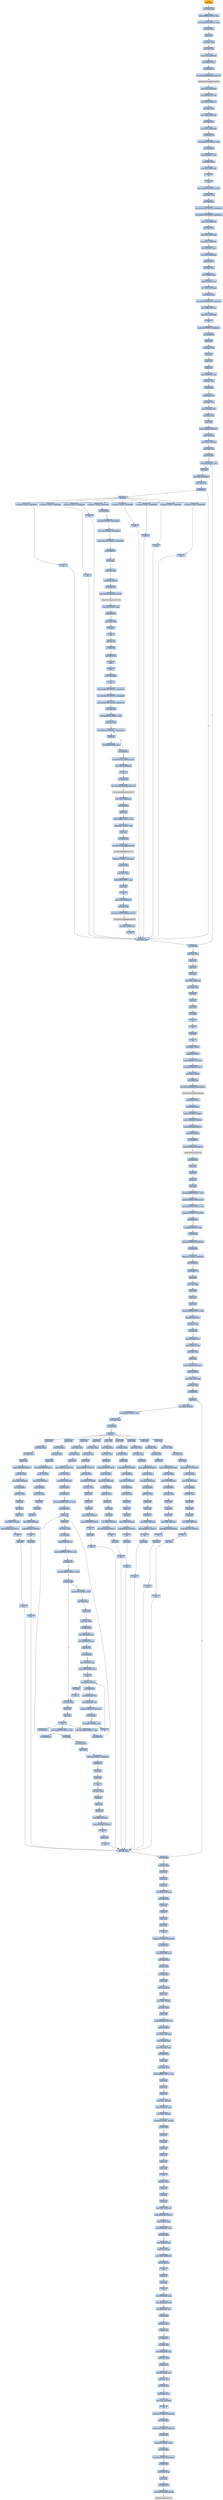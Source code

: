 digraph G {
node[shape=rectangle,style=filled,fillcolor=lightsteelblue,color=lightsteelblue]
bgcolor="transparent"
a0x00401ff0pushl_ebp[label="start\npushl %ebp",fillcolor="orange",color="lightgrey"];
a0x00401ff1movl_esp_ebp[label="0x00401ff1\nmovl %esp, %ebp"];
a0x00401ff3addl_0xfffffff0UINT8_esp[label="0x00401ff3\naddl $0xfffffff0<UINT8>, %esp"];
a0x00401ff6movl_0x401fa0UINT32_eax[label="0x00401ff6\nmovl $0x401fa0<UINT32>, %eax"];
a0x00401ffbcall_0x00401d9c[label="0x00401ffb\ncall 0x00401d9c"];
a0x00401d9cpushl_ebx[label="0x00401d9c\npushl %ebx"];
a0x00401d9dmovl_eax_ebx[label="0x00401d9d\nmovl %eax, %ebx"];
a0x00401d9fxorl_eax_eax[label="0x00401d9f\nxorl %eax, %eax"];
a0x00401da1movl_eax_0x004046d0[label="0x00401da1\nmovl %eax, 0x004046d0"];
a0x00401da6pushl_0x0UINT8[label="0x00401da6\npushl $0x0<UINT8>"];
a0x00401da8call_0x00401cd8[label="0x00401da8\ncall 0x00401cd8"];
a0x00401cd8jmp_GetModuleHandleA_kernel32_dll[label="0x00401cd8\njmp GetModuleHandleA@kernel32.dll"];
GetModuleHandleA_kernel32_dll[label="GetModuleHandleA@kernel32.dll",fillcolor="lightgrey",color="lightgrey"];
a0x00401dadmovl_eax_0x004046d8[label="0x00401dad\nmovl %eax, 0x004046d8"];
a0x00401db2movl_0x004046d8_eax[label="0x00401db2\nmovl 0x004046d8, %eax"];
a0x00401db7movl_eax_0x0040307c[label="0x00401db7\nmovl %eax, 0x0040307c"];
a0x00401dbcxorl_eax_eax[label="0x00401dbc\nxorl %eax, %eax"];
a0x00401dbemovl_eax_0x00403080[label="0x00401dbe\nmovl %eax, 0x00403080"];
a0x00401dc3xorl_eax_eax[label="0x00401dc3\nxorl %eax, %eax"];
a0x00401dc5movl_eax_0x00403084[label="0x00401dc5\nmovl %eax, 0x00403084"];
a0x00401dcacall_0x00401d90[label="0x00401dca\ncall 0x00401d90"];
a0x00401d90movl_0x403078UINT32_eax[label="0x00401d90\nmovl $0x403078<UINT32>, %eax"];
a0x00401d95call_0x00401b90[label="0x00401d95\ncall 0x00401b90"];
a0x00401b90movl_0x0040301c_edx[label="0x00401b90\nmovl 0x0040301c, %edx"];
a0x00401b96movl_edx_eax_[label="0x00401b96\nmovl %edx, (%eax)"];
a0x00401b98movl_eax_0x0040301c[label="0x00401b98\nmovl %eax, 0x0040301c"];
a0x00401b9dret[label="0x00401b9d\nret"];
a0x00401d9aret[label="0x00401d9a\nret"];
a0x00401dcfmovl_0x403078UINT32_edx[label="0x00401dcf\nmovl $0x403078<UINT32>, %edx"];
a0x00401dd4movl_ebx_eax[label="0x00401dd4\nmovl %ebx, %eax"];
a0x00401dd6call_0x004018a4[label="0x00401dd6\ncall 0x004018a4"];
a0x004018a4movl_0x401008UINT32_0x00404010[label="0x004018a4\nmovl $0x401008<UINT32>, 0x00404010"];
a0x004018aemovl_0x401010UINT32_0x00404014[label="0x004018ae\nmovl $0x401010<UINT32>, 0x00404014"];
a0x004018b8movl_eax_0x004045fc[label="0x004018b8\nmovl %eax, 0x004045fc"];
a0x004018bdxorl_eax_eax[label="0x004018bd\nxorl %eax, %eax"];
a0x004018bfmovl_eax_0x00404600[label="0x004018bf\nmovl %eax, 0x00404600"];
a0x004018c4movl_edx_0x00404604[label="0x004018c4\nmovl %edx, 0x00404604"];
a0x004018camovl_0x4edx__eax[label="0x004018ca\nmovl 0x4(%edx), %eax"];
a0x004018cdmovl_eax_0x0040401c[label="0x004018cd\nmovl %eax, 0x0040401c"];
a0x004018d2call_0x0040179c[label="0x004018d2\ncall 0x0040179c"];
a0x0040179cxorl_edx_edx[label="0x0040179c\nxorl %edx, %edx"];
a0x0040179eleal__12ebp__eax[label="0x0040179e\nleal -12(%ebp), %eax"];
a0x004017a1movl_fs_edx__ecx[label="0x004017a1\nmovl %fs:(%edx), %ecx"];
a0x004017a4movl_eax_fs_edx_[label="0x004017a4\nmovl %eax, %fs:(%edx)"];
a0x004017a7movl_ecx_eax_[label="0x004017a7\nmovl %ecx, (%eax)"];
a0x004017a9movl_0x4016fcUINT32_0x4eax_[label="0x004017a9\nmovl $0x4016fc<UINT32>, 0x4(%eax)"];
a0x004017b0movl_ebp_0x8eax_[label="0x004017b0\nmovl %ebp, 0x8(%eax)"];
a0x004017b3movl_eax_0x004045f8[label="0x004017b3\nmovl %eax, 0x004045f8"];
a0x004017b8ret[label="0x004017b8\nret"];
a0x004018d7movb_0x0UINT8_0x00404024[label="0x004018d7\nmovb $0x0<UINT8>, 0x00404024"];
a0x004018decall_0x00401844[label="0x004018de\ncall 0x00401844"];
a0x00401844pushl_ebp[label="0x00401844\npushl %ebp"];
a0x00401845movl_esp_ebp[label="0x00401845\nmovl %esp, %ebp"];
a0x00401847pushl_ebx[label="0x00401847\npushl %ebx"];
a0x00401848pushl_esi[label="0x00401848\npushl %esi"];
a0x00401849pushl_edi[label="0x00401849\npushl %edi"];
a0x0040184amovl_0x004045fc_eax[label="0x0040184a\nmovl 0x004045fc, %eax"];
a0x0040184ftestl_eax_eax[label="0x0040184f\ntestl %eax, %eax"];
a0x00401851je_0x0040189e[label="0x00401851\nje 0x0040189e"];
a0x00401853movl_eax__esi[label="0x00401853\nmovl (%eax), %esi"];
a0x00401855xorl_ebx_ebx[label="0x00401855\nxorl %ebx, %ebx"];
a0x00401857movl_0x4eax__edi[label="0x00401857\nmovl 0x4(%eax), %edi"];
a0x0040185axorl_edx_edx[label="0x0040185a\nxorl %edx, %edx"];
a0x0040185cpushl_ebp[label="0x0040185c\npushl %ebp"];
a0x0040185dpushl_0x40188aUINT32[label="0x0040185d\npushl $0x40188a<UINT32>"];
a0x00401862pushl_fs_edx_[label="0x00401862\npushl %fs:(%edx)"];
a0x00401865movl_esp_fs_edx_[label="0x00401865\nmovl %esp, %fs:(%edx)"];
a0x00401868cmpl_ebx_esi[label="0x00401868\ncmpl %ebx, %esi"];
a0x0040186ajle_0x00401880[label="0x0040186a\njle 0x00401880"];
a0x0040186cmovl_ediebx8__eax[label="0x0040186c\nmovl (%edi,%ebx,8), %eax"];
a0x0040186fincl_ebx[label="0x0040186f\nincl %ebx"];
a0x00401870movl_ebx_0x00404600[label="0x00401870\nmovl %ebx, 0x00404600"];
a0x00401876testl_eax_eax[label="0x00401876\ntestl %eax, %eax"];
a0x00401878je_0x0040187c[label="0x00401878\nje 0x0040187c"];
a0x0040187acall_eax[label="0x0040187a\ncall %eax"];
a0x00401e10subl_0x1UINT8_0x004046dc[label="0x00401e10\nsubl $0x1<UINT8>, 0x004046dc"];
a0x00401e17ret[label="0x00401e17\nret"];
a0x0040187ccmpl_ebx_esi[label="0x0040187c\ncmpl %ebx, %esi"];
a0x0040187ejg_0x0040186c[label="0x0040187e\njg 0x0040186c"];
a0x00401c64subl_0x1UINT8_0x0040459c[label="0x00401c64\nsubl $0x1<UINT8>, 0x0040459c"];
a0x00401c6bjae_0x00401cd6[label="0x00401c6b\njae 0x00401cd6"];
a0x00401c6dmovb_0x2UINT8_0x00403008[label="0x00401c6d\nmovb $0x2<UINT8>, 0x00403008"];
a0x00401c74movb_0x2UINT8_0x00404036[label="0x00401c74\nmovb $0x2<UINT8>, 0x00404036"];
a0x00401c7bmovl_0x401b2cUINT32_0x00404000[label="0x00401c7b\nmovl $0x401b2c<UINT32>, 0x00404000"];
a0x00401c85call_0x00401278[label="0x00401c85\ncall 0x00401278"];
a0x00401278pushl_ebx[label="0x00401278\npushl %ebx"];
a0x00401279xorl_ebx_ebx[label="0x00401279\nxorl %ebx, %ebx"];
a0x0040127bpushl_0x0UINT8[label="0x0040127b\npushl $0x0<UINT8>"];
a0x0040127dcall_0x00401270[label="0x0040127d\ncall 0x00401270"];
a0x00401270jmp_GetKeyboardType_user32_dll[label="0x00401270\njmp GetKeyboardType@user32.dll"];
GetKeyboardType_user32_dll[label="GetKeyboardType@user32.dll",fillcolor="lightgrey",color="lightgrey"];
a0x00401282cmpl_0x7UINT8_eax[label="0x00401282\ncmpl $0x7<UINT8>, %eax"];
a0x00401285jne_0x004012a3[label="0x00401285\njne 0x004012a3"];
a0x004012a3movl_ebx_eax[label="0x004012a3\nmovl %ebx, %eax"];
a0x004012a5popl_ebx[label="0x004012a5\npopl %ebx"];
a0x004012a6ret[label="0x004012a6\nret"];
a0x00401c8atestb_al_al[label="0x00401c8a\ntestb %al, %al"];
a0x00401c8cje_0x00401c93[label="0x00401c8c\nje 0x00401c93"];
a0x00401c93call_0x0040136c[label="0x00401c93\ncall 0x0040136c"];
a0x0040136cfninit_[label="0x0040136c\nfninit "];
a0x0040136efwait_[label="0x0040136e\nfwait "];
a0x0040136ffldcw_0x0040300c[label="0x0040136f\nfldcw 0x0040300c"];
a0x00401375ret[label="0x00401375\nret"];
a0x00401c98movw_0xffffd7b0UINT16_0x0040403c[label="0x00401c98\nmovw $0xffffd7b0<UINT16>, 0x0040403c"];
a0x00401ca1movw_0xffffd7b0UINT16_0x00404208[label="0x00401ca1\nmovw $0xffffd7b0<UINT16>, 0x00404208"];
a0x00401caamovw_0xffffd7b0UINT16_0x004043d4[label="0x00401caa\nmovw $0xffffd7b0<UINT16>, 0x004043d4"];
a0x00401cb3call_0x00401b0c[label="0x00401cb3\ncall 0x00401b0c"];
a0x00401b0cmovl_0x404620UINT32_edx[label="0x00401b0c\nmovl $0x404620<UINT32>, %edx"];
a0x00401b11xorl_eax_eax[label="0x00401b11\nxorl %eax, %eax"];
a0x00401b13movl_0x401aecUINT32_edxeax4_[label="0x00401b13\nmovl $0x401aec<UINT32>, (%edx,%eax,4)"];
a0x00401b1aincl_eax[label="0x00401b1a\nincl %eax"];
a0x00401b1bcmpl_0x2bUINT8_eax[label="0x00401b1b\ncmpl $0x2b<UINT8>, %eax"];
a0x00401b1ejne_0x00401b13[label="0x00401b1e\njne 0x00401b13"];
a0x00401b20movl_0x401af4UINT32_eax[label="0x00401b20\nmovl $0x401af4<UINT32>, %eax"];
a0x00401b25movl_eax_0x00404620[label="0x00401b25\nmovl %eax, 0x00404620"];
a0x00401b2aret[label="0x00401b2a\nret"];
a0x00401cb8call_0x00401040[label="0x00401cb8\ncall 0x00401040"];
a0x00401040jmp_GetCommandLineA_kernel32_dll[label="0x00401040\njmp GetCommandLineA@kernel32.dll"];
GetCommandLineA_kernel32_dll[label="GetCommandLineA@kernel32.dll",fillcolor="lightgrey",color="lightgrey"];
a0x00401cbdmovl_eax_0x0040402c[label="0x00401cbd\nmovl %eax, 0x0040402c"];
a0x00401cc2call_0x00401070[label="0x00401cc2\ncall 0x00401070"];
a0x00401070pushl_ebx[label="0x00401070\npushl %ebx"];
a0x00401071addl_0xffffffbcUINT8_esp[label="0x00401071\naddl $0xffffffbc<UINT8>, %esp"];
a0x00401074movl_0xaUINT32_ebx[label="0x00401074\nmovl $0xa<UINT32>, %ebx"];
a0x00401079pushl_esp[label="0x00401079\npushl %esp"];
a0x0040107acall_0x00401048[label="0x0040107a\ncall 0x00401048"];
a0x00401048jmp_GetStartupInfoA_kernel32_dll[label="0x00401048\njmp GetStartupInfoA@kernel32.dll"];
GetStartupInfoA_kernel32_dll[label="GetStartupInfoA@kernel32.dll",fillcolor="lightgrey",color="lightgrey"];
a0x0040107ftestb_0x1UINT8_0x2cesp_[label="0x0040107f\ntestb $0x1<UINT8>, 0x2c(%esp)"];
a0x00401084je_0x0040108b[label="0x00401084\nje 0x0040108b"];
a0x0040108bmovl_ebx_eax[label="0x0040108b\nmovl %ebx, %eax"];
a0x0040108daddl_0x44UINT8_esp[label="0x0040108d\naddl $0x44<UINT8>, %esp"];
a0x00401090popl_ebx[label="0x00401090\npopl %ebx"];
a0x00401091ret[label="0x00401091\nret"];
a0x00401cc7movl_eax_0x00404028[label="0x00401cc7\nmovl %eax, 0x00404028"];
a0x00401ccccall_0x00401068[label="0x00401ccc\ncall 0x00401068"];
a0x00401068jmp_GetCurrentThreadId_kernel32_dll[label="0x00401068\njmp GetCurrentThreadId@kernel32.dll"];
GetCurrentThreadId_kernel32_dll[label="GetCurrentThreadId@kernel32.dll",fillcolor="lightgrey",color="lightgrey"];
a0x00401cd1movl_eax_0x00404020[label="0x00401cd1\nmovl %eax, 0x00404020"];
a0x00401cd6ret[label="0x00401cd6\nret"];
a0x00401e48subl_0x1UINT8_0x004046e4[label="0x00401e48\nsubl $0x1<UINT8>, 0x004046e4"];
a0x00401e4fret[label="0x00401e4f\nret"];
a0x00401e80subl_0x1UINT8_0x004046e8[label="0x00401e80\nsubl $0x1<UINT8>, 0x004046e8"];
a0x00401e87ret[label="0x00401e87\nret"];
a0x00401eb8subl_0x1UINT8_0x004046ec[label="0x00401eb8\nsubl $0x1<UINT8>, 0x004046ec"];
a0x00401ebfret[label="0x00401ebf\nret"];
a0x00401ef0subl_0x1UINT8_0x004046f0[label="0x00401ef0\nsubl $0x1<UINT8>, 0x004046f0"];
a0x00401ef7ret[label="0x00401ef7\nret"];
a0x00401f30subl_0x1UINT8_0x004046f4[label="0x00401f30\nsubl $0x1<UINT8>, 0x004046f4"];
a0x00401f37ret[label="0x00401f37\nret"];
a0x00401f70subl_0x1UINT8_0x004046f8[label="0x00401f70\nsubl $0x1<UINT8>, 0x004046f8"];
a0x00401f77ret[label="0x00401f77\nret"];
a0x00401880xorl_eax_eax[label="0x00401880\nxorl %eax, %eax"];
a0x00401882popl_edx[label="0x00401882\npopl %edx"];
a0x00401883popl_ecx[label="0x00401883\npopl %ecx"];
a0x00401884popl_ecx[label="0x00401884\npopl %ecx"];
a0x00401885movl_edx_fs_eax_[label="0x00401885\nmovl %edx, %fs:(%eax)"];
a0x00401888jmp_0x0040189e[label="0x00401888\njmp 0x0040189e"];
a0x0040189epopl_edi[label="0x0040189e\npopl %edi"];
a0x0040189fpopl_esi[label="0x0040189f\npopl %esi"];
a0x004018a0popl_ebx[label="0x004018a0\npopl %ebx"];
a0x004018a1popl_ebp[label="0x004018a1\npopl %ebp"];
a0x004018a2ret[label="0x004018a2\nret"];
a0x004018e3ret[label="0x004018e3\nret"];
a0x00401ddbpopl_ebx[label="0x00401ddb\npopl %ebx"];
a0x00401ddcret[label="0x00401ddc\nret"];
a0x00402000pushl_0x0UINT8[label="0x00402000\npushl $0x0<UINT8>"];
a0x00402002pushl_0x0UINT8[label="0x00402002\npushl $0x0<UINT8>"];
a0x00402004pushl_0x402034UINT32[label="0x00402004\npushl $0x402034<UINT32>"];
a0x00402009pushl_0x402050UINT32[label="0x00402009\npushl $0x402050<UINT32>"];
a0x0040200epushl_0x0UINT8[label="0x0040200e\npushl $0x0<UINT8>"];
a0x00402010call_0x00401ef8[label="0x00402010\ncall 0x00401ef8"];
a0x00401ef8jmp_URLDownloadToFileA_urlmon_dll[label="0x00401ef8\njmp URLDownloadToFileA@urlmon.dll"];
URLDownloadToFileA_urlmon_dll[label="URLDownloadToFileA@urlmon.dll",fillcolor="lightgrey",color="lightgrey"];
a0x00402015pushl_0x0UINT8[label="0x00402015\npushl $0x0<UINT8>"];
a0x00402017pushl_0x0UINT8[label="0x00402017\npushl $0x0<UINT8>"];
a0x00402019pushl_0x402080UINT32[label="0x00402019\npushl $0x402080<UINT32>"];
a0x0040201epushl_0x402084UINT32[label="0x0040201e\npushl $0x402084<UINT32>"];
a0x00402023pushl_0x4020a0UINT32[label="0x00402023\npushl $0x4020a0<UINT32>"];
a0x00402028pushl_0x0UINT8[label="0x00402028\npushl $0x0<UINT8>"];
a0x0040202acall_0x00401f38[label="0x0040202a\ncall 0x00401f38"];
a0x00401f38jmp_ShellExecuteA_shell32_dll[label="0x00401f38\njmp ShellExecuteA@shell32.dll"];
ShellExecuteA_shell32_dll[label="ShellExecuteA@shell32.dll",fillcolor="lightgrey",color="lightgrey"];
a0x0040202fcall_0x004019fc[label="0x0040202f\ncall 0x004019fc"];
a0x004019fcpushl_ebx[label="0x004019fc\npushl %ebx"];
a0x004019fdpushl_esi[label="0x004019fd\npushl %esi"];
a0x004019fepushl_edi[label="0x004019fe\npushl %edi"];
a0x004019ffpushl_ebp[label="0x004019ff\npushl %ebp"];
a0x00401a00movl_0x4045f4UINT32_ebx[label="0x00401a00\nmovl $0x4045f4<UINT32>, %ebx"];
a0x00401a05movl_0x403000UINT32_esi[label="0x00401a05\nmovl $0x403000<UINT32>, %esi"];
a0x00401a0amovl_0x404030UINT32_edi[label="0x00401a0a\nmovl $0x404030<UINT32>, %edi"];
a0x00401a0fcmpb_0x0UINT8_0x28ebx_[label="0x00401a0f\ncmpb $0x0<UINT8>, 0x28(%ebx)"];
a0x00401a13jne_0x00401a2b[label="0x00401a13\njne 0x00401a2b"];
a0x00401a15cmpl_0x0UINT8_edi_[label="0x00401a15\ncmpl $0x0<UINT8>, (%edi)"];
a0x00401a18je_0x00401a2b[label="0x00401a18\nje 0x00401a2b"];
a0x00401a2bcmpl_0x0UINT8_0x00403004[label="0x00401a2b\ncmpl $0x0<UINT8>, 0x00403004"];
a0x00401a32je_0x00401a45[label="0x00401a32\nje 0x00401a45"];
a0x00401a45cmpb_0x2UINT8_0x28ebx_[label="0x00401a45\ncmpb $0x2<UINT8>, 0x28(%ebx)"];
a0x00401a49jne_0x00401a55[label="0x00401a49\njne 0x00401a55"];
a0x00401a55call_0x004017e4[label="0x00401a55\ncall 0x004017e4"];
a0x004017e4pushl_ebp[label="0x004017e4\npushl %ebp"];
a0x004017e5movl_esp_ebp[label="0x004017e5\nmovl %esp, %ebp"];
a0x004017e7pushl_ebx[label="0x004017e7\npushl %ebx"];
a0x004017e8pushl_esi[label="0x004017e8\npushl %esi"];
a0x004017e9pushl_edi[label="0x004017e9\npushl %edi"];
a0x004017eamovl_0x4045f4UINT32_edi[label="0x004017ea\nmovl $0x4045f4<UINT32>, %edi"];
a0x004017efmovl_0x8edi__eax[label="0x004017ef\nmovl 0x8(%edi), %eax"];
a0x004017f2testl_eax_eax[label="0x004017f2\ntestl %eax, %eax"];
a0x004017f4je_0x0040183e[label="0x004017f4\nje 0x0040183e"];
a0x004017f6movl_0xcedi__ebx[label="0x004017f6\nmovl 0xc(%edi), %ebx"];
a0x004017f9movl_0x4eax__esi[label="0x004017f9\nmovl 0x4(%eax), %esi"];
a0x004017fcxorl_edx_edx[label="0x004017fc\nxorl %edx, %edx"];
a0x004017fepushl_ebp[label="0x004017fe\npushl %ebp"];
a0x004017ffpushl_0x40182aUINT32[label="0x004017ff\npushl $0x40182a<UINT32>"];
a0x00401804pushl_fs_edx_[label="0x00401804\npushl %fs:(%edx)"];
a0x00401807movl_esp_fs_edx_[label="0x00401807\nmovl %esp, %fs:(%edx)"];
a0x0040180atestl_ebx_ebx[label="0x0040180a\ntestl %ebx, %ebx"];
a0x0040180cjle_0x00401820[label="0x0040180c\njle 0x00401820"];
a0x0040180edecl_ebx[label="0x0040180e\ndecl %ebx"];
a0x0040180fmovl_ebx_0xcedi_[label="0x0040180f\nmovl %ebx, 0xc(%edi)"];
a0x00401812movl_0x4esiebx8__eax[label="0x00401812\nmovl 0x4(%esi,%ebx,8), %eax"];
a0x00401816testl_eax_eax[label="0x00401816\ntestl %eax, %eax"];
a0x00401818je_0x0040181c[label="0x00401818\nje 0x0040181c"];
a0x0040181acall_eax[label="0x0040181a\ncall %eax"];
a0x00401f78pushl_ebp[label="0x00401f78\npushl %ebp"];
a0x00401f79movl_esp_ebp[label="0x00401f79\nmovl %esp, %ebp"];
a0x00401f7bxorl_eax_eax[label="0x00401f7b\nxorl %eax, %eax"];
a0x00401f7dpushl_ebp[label="0x00401f7d\npushl %ebp"];
a0x00401f7epushl_0x401f97UINT32[label="0x00401f7e\npushl $0x401f97<UINT32>"];
a0x00401f83pushl_fs_eax_[label="0x00401f83\npushl %fs:(%eax)"];
a0x00401f86movl_esp_fs_eax_[label="0x00401f86\nmovl %esp, %fs:(%eax)"];
a0x00401f89xorl_eax_eax[label="0x00401f89\nxorl %eax, %eax"];
a0x00401f8bpopl_edx[label="0x00401f8b\npopl %edx"];
a0x00401f8cpopl_ecx[label="0x00401f8c\npopl %ecx"];
a0x00401f8dpopl_ecx[label="0x00401f8d\npopl %ecx"];
a0x00401f8emovl_edx_fs_eax_[label="0x00401f8e\nmovl %edx, %fs:(%eax)"];
a0x00401f91pushl_0x401f9eUINT32[label="0x00401f91\npushl $0x401f9e<UINT32>"];
a0x00401f96ret[label="0x00401f96\nret"];
a0x00401f9epopl_ebp[label="0x00401f9e\npopl %ebp"];
a0x00401f9fret[label="0x00401f9f\nret"];
a0x0040181ctestl_ebx_ebx[label="0x0040181c\ntestl %ebx, %ebx"];
a0x0040181ejg_0x0040180e[label="0x0040181e\njg 0x0040180e"];
a0x00401f40pushl_ebp[label="0x00401f40\npushl %ebp"];
a0x00401f41movl_esp_ebp[label="0x00401f41\nmovl %esp, %ebp"];
a0x00401f43xorl_eax_eax[label="0x00401f43\nxorl %eax, %eax"];
a0x00401f45pushl_ebp[label="0x00401f45\npushl %ebp"];
a0x00401f46pushl_0x401f65UINT32[label="0x00401f46\npushl $0x401f65<UINT32>"];
a0x00401f4bpushl_fs_eax_[label="0x00401f4b\npushl %fs:(%eax)"];
a0x00401f4emovl_esp_fs_eax_[label="0x00401f4e\nmovl %esp, %fs:(%eax)"];
a0x00401f51incl_0x004046f8[label="0x00401f51\nincl 0x004046f8"];
a0x00401f57xorl_eax_eax[label="0x00401f57\nxorl %eax, %eax"];
a0x00401f59popl_edx[label="0x00401f59\npopl %edx"];
a0x00401f5apopl_ecx[label="0x00401f5a\npopl %ecx"];
a0x00401f5bpopl_ecx[label="0x00401f5b\npopl %ecx"];
a0x00401f5cmovl_edx_fs_eax_[label="0x00401f5c\nmovl %edx, %fs:(%eax)"];
a0x00401f5fpushl_0x401f6cUINT32[label="0x00401f5f\npushl $0x401f6c<UINT32>"];
a0x00401f64ret[label="0x00401f64\nret"];
a0x00401f6cpopl_ebp[label="0x00401f6c\npopl %ebp"];
a0x00401f6dret[label="0x00401f6d\nret"];
a0x00401f00pushl_ebp[label="0x00401f00\npushl %ebp"];
a0x00401f01movl_esp_ebp[label="0x00401f01\nmovl %esp, %ebp"];
a0x00401f03xorl_eax_eax[label="0x00401f03\nxorl %eax, %eax"];
a0x00401f05pushl_ebp[label="0x00401f05\npushl %ebp"];
a0x00401f06pushl_0x401f25UINT32[label="0x00401f06\npushl $0x401f25<UINT32>"];
a0x00401f0bpushl_fs_eax_[label="0x00401f0b\npushl %fs:(%eax)"];
a0x00401f0emovl_esp_fs_eax_[label="0x00401f0e\nmovl %esp, %fs:(%eax)"];
a0x00401f11incl_0x004046f4[label="0x00401f11\nincl 0x004046f4"];
a0x00401f17xorl_eax_eax[label="0x00401f17\nxorl %eax, %eax"];
a0x00401f19popl_edx[label="0x00401f19\npopl %edx"];
a0x00401f1apopl_ecx[label="0x00401f1a\npopl %ecx"];
a0x00401f1bpopl_ecx[label="0x00401f1b\npopl %ecx"];
a0x00401f1cmovl_edx_fs_eax_[label="0x00401f1c\nmovl %edx, %fs:(%eax)"];
a0x00401f1fpushl_0x401f2cUINT32[label="0x00401f1f\npushl $0x401f2c<UINT32>"];
a0x00401f24ret[label="0x00401f24\nret"];
a0x00401f2cpopl_ebp[label="0x00401f2c\npopl %ebp"];
a0x00401f2dret[label="0x00401f2d\nret"];
a0x00401ec0pushl_ebp[label="0x00401ec0\npushl %ebp"];
a0x00401ec1movl_esp_ebp[label="0x00401ec1\nmovl %esp, %ebp"];
a0x00401ec3xorl_eax_eax[label="0x00401ec3\nxorl %eax, %eax"];
a0x00401ec5pushl_ebp[label="0x00401ec5\npushl %ebp"];
a0x00401ec6pushl_0x401ee5UINT32[label="0x00401ec6\npushl $0x401ee5<UINT32>"];
a0x00401ecbpushl_fs_eax_[label="0x00401ecb\npushl %fs:(%eax)"];
a0x00401ecemovl_esp_fs_eax_[label="0x00401ece\nmovl %esp, %fs:(%eax)"];
a0x00401ed1incl_0x004046f0[label="0x00401ed1\nincl 0x004046f0"];
a0x00401ed7xorl_eax_eax[label="0x00401ed7\nxorl %eax, %eax"];
a0x00401ed9popl_edx[label="0x00401ed9\npopl %edx"];
a0x00401edapopl_ecx[label="0x00401eda\npopl %ecx"];
a0x00401edbpopl_ecx[label="0x00401edb\npopl %ecx"];
a0x00401edcmovl_edx_fs_eax_[label="0x00401edc\nmovl %edx, %fs:(%eax)"];
a0x00401edfpushl_0x401eecUINT32[label="0x00401edf\npushl $0x401eec<UINT32>"];
a0x00401ee4ret[label="0x00401ee4\nret"];
a0x00401eecpopl_ebp[label="0x00401eec\npopl %ebp"];
a0x00401eedret[label="0x00401eed\nret"];
a0x00401e88pushl_ebp[label="0x00401e88\npushl %ebp"];
a0x00401e89movl_esp_ebp[label="0x00401e89\nmovl %esp, %ebp"];
a0x00401e8bxorl_eax_eax[label="0x00401e8b\nxorl %eax, %eax"];
a0x00401e8dpushl_ebp[label="0x00401e8d\npushl %ebp"];
a0x00401e8epushl_0x401eadUINT32[label="0x00401e8e\npushl $0x401ead<UINT32>"];
a0x00401e93pushl_fs_eax_[label="0x00401e93\npushl %fs:(%eax)"];
a0x00401e96movl_esp_fs_eax_[label="0x00401e96\nmovl %esp, %fs:(%eax)"];
a0x00401e99incl_0x004046ec[label="0x00401e99\nincl 0x004046ec"];
a0x00401e9fxorl_eax_eax[label="0x00401e9f\nxorl %eax, %eax"];
a0x00401ea1popl_edx[label="0x00401ea1\npopl %edx"];
a0x00401ea2popl_ecx[label="0x00401ea2\npopl %ecx"];
a0x00401ea3popl_ecx[label="0x00401ea3\npopl %ecx"];
a0x00401ea4movl_edx_fs_eax_[label="0x00401ea4\nmovl %edx, %fs:(%eax)"];
a0x00401ea7pushl_0x401eb4UINT32[label="0x00401ea7\npushl $0x401eb4<UINT32>"];
a0x00401eacret[label="0x00401eac\nret"];
a0x00401eb4popl_ebp[label="0x00401eb4\npopl %ebp"];
a0x00401eb5ret[label="0x00401eb5\nret"];
a0x00401e50pushl_ebp[label="0x00401e50\npushl %ebp"];
a0x00401e51movl_esp_ebp[label="0x00401e51\nmovl %esp, %ebp"];
a0x00401e53xorl_eax_eax[label="0x00401e53\nxorl %eax, %eax"];
a0x00401e55pushl_ebp[label="0x00401e55\npushl %ebp"];
a0x00401e56pushl_0x401e75UINT32[label="0x00401e56\npushl $0x401e75<UINT32>"];
a0x00401e5bpushl_fs_eax_[label="0x00401e5b\npushl %fs:(%eax)"];
a0x00401e5emovl_esp_fs_eax_[label="0x00401e5e\nmovl %esp, %fs:(%eax)"];
a0x00401e61incl_0x004046e8[label="0x00401e61\nincl 0x004046e8"];
a0x00401e67xorl_eax_eax[label="0x00401e67\nxorl %eax, %eax"];
a0x00401e69popl_edx[label="0x00401e69\npopl %edx"];
a0x00401e6apopl_ecx[label="0x00401e6a\npopl %ecx"];
a0x00401e6bpopl_ecx[label="0x00401e6b\npopl %ecx"];
a0x00401e6cmovl_edx_fs_eax_[label="0x00401e6c\nmovl %edx, %fs:(%eax)"];
a0x00401e6fpushl_0x401e7cUINT32[label="0x00401e6f\npushl $0x401e7c<UINT32>"];
a0x00401e74ret[label="0x00401e74\nret"];
a0x00401e7cpopl_ebp[label="0x00401e7c\npopl %ebp"];
a0x00401e7dret[label="0x00401e7d\nret"];
a0x00401e18pushl_ebp[label="0x00401e18\npushl %ebp"];
a0x00401e19movl_esp_ebp[label="0x00401e19\nmovl %esp, %ebp"];
a0x00401e1bxorl_eax_eax[label="0x00401e1b\nxorl %eax, %eax"];
a0x00401e1dpushl_ebp[label="0x00401e1d\npushl %ebp"];
a0x00401e1epushl_0x401e3dUINT32[label="0x00401e1e\npushl $0x401e3d<UINT32>"];
a0x00401e23pushl_fs_eax_[label="0x00401e23\npushl %fs:(%eax)"];
a0x00401e26movl_esp_fs_eax_[label="0x00401e26\nmovl %esp, %fs:(%eax)"];
a0x00401e29incl_0x004046e4[label="0x00401e29\nincl 0x004046e4"];
a0x00401e2fxorl_eax_eax[label="0x00401e2f\nxorl %eax, %eax"];
a0x00401e31popl_edx[label="0x00401e31\npopl %edx"];
a0x00401e32popl_ecx[label="0x00401e32\npopl %ecx"];
a0x00401e33popl_ecx[label="0x00401e33\npopl %ecx"];
a0x00401e34movl_edx_fs_eax_[label="0x00401e34\nmovl %edx, %fs:(%eax)"];
a0x00401e37pushl_0x401e44UINT32[label="0x00401e37\npushl $0x401e44<UINT32>"];
a0x00401e3cret[label="0x00401e3c\nret"];
a0x00401e44popl_ebp[label="0x00401e44\npopl %ebp"];
a0x00401e45ret[label="0x00401e45\nret"];
a0x00401c10pushl_ebp[label="0x00401c10\npushl %ebp"];
a0x00401c11movl_esp_ebp[label="0x00401c11\nmovl %esp, %ebp"];
a0x00401c13xorl_eax_eax[label="0x00401c13\nxorl %eax, %eax"];
a0x00401c15pushl_ebp[label="0x00401c15\npushl %ebp"];
a0x00401c16pushl_0x401c5aUINT32[label="0x00401c16\npushl $0x401c5a<UINT32>"];
a0x00401c1bpushl_fs_eax_[label="0x00401c1b\npushl %fs:(%eax)"];
a0x00401c1emovl_esp_fs_eax_[label="0x00401c1e\nmovl %esp, %fs:(%eax)"];
a0x00401c21incl_0x0040459c[label="0x00401c21\nincl 0x0040459c"];
a0x00401c27jne_0x00401c4c[label="0x00401c27\njne 0x00401c4c"];
a0x00401c29movl_0x404038UINT32_eax[label="0x00401c29\nmovl $0x404038<UINT32>, %eax"];
a0x00401c2ecall_0x00401218[label="0x00401c2e\ncall 0x00401218"];
a0x00401218pushl_ebx[label="0x00401218\npushl %ebx"];
a0x00401219pushl_esi[label="0x00401219\npushl %esi"];
a0x0040121amovl_eax_ebx[label="0x0040121a\nmovl %eax, %ebx"];
a0x0040121cxorl_esi_esi[label="0x0040121c\nxorl %esi, %esi"];
a0x0040121emovw_0x4ebx__ax[label="0x0040121e\nmovw 0x4(%ebx), %ax"];
a0x00401222cmpw_0xffffd7b1UINT16_ax[label="0x00401222\ncmpw $0xffffd7b1<UINT16>, %ax"];
a0x00401226jb_0x00401257[label="0x00401226\njb 0x00401257"];
a0x00401257cmpl_0x404038UINT32_ebx[label="0x00401257\ncmpl $0x404038<UINT32>, %ebx"];
a0x0040125dje_0x00401269[label="0x0040125d\nje 0x00401269"];
a0x00401269movl_esi_eax[label="0x00401269\nmovl %esi, %eax"];
a0x0040126bpopl_esi[label="0x0040126b\npopl %esi"];
a0x0040126cpopl_ebx[label="0x0040126c\npopl %ebx"];
a0x0040126dret[label="0x0040126d\nret"];
a0x00401c33movl_0x404204UINT32_eax[label="0x00401c33\nmovl $0x404204<UINT32>, %eax"];
a0x00401c38call_0x00401218[label="0x00401c38\ncall 0x00401218"];
a0x0040125fmovl_0x67UINT32_eax[label="0x0040125f\nmovl $0x67<UINT32>, %eax"];
a0x00401264call_0x00401208[label="0x00401264\ncall 0x00401208"];
a0x00401208pushl_ebx[label="0x00401208\npushl %ebx"];
a0x00401209movl_eax_ebx[label="0x00401209\nmovl %eax, %ebx"];
a0x0040120bcall_0x00401d50[label="0x0040120b\ncall 0x00401d50"];
a0x00401d50movb_0x004046cc_cl[label="0x00401d50\nmovb 0x004046cc, %cl"];
a0x00401d56movl_0x004046d0_eax[label="0x00401d56\nmovl 0x004046d0, %eax"];
a0x00401d5btestb_cl_cl[label="0x00401d5b\ntestb %cl, %cl"];
a0x00401d5djne_0x00401d85[label="0x00401d5d\njne 0x00401d85"];
a0x00401d5fmovl_fs_0x2c_edx[label="0x00401d5f\nmovl %fs:0x2c, %edx"];
a0x00401d66movl_edxeax4__eax[label="0x00401d66\nmovl (%edx,%eax,4), %eax"];
a0x00401d69ret[label="0x00401d69\nret"];
a0x00401210movl_ebx_0x4eax_[label="0x00401210\nmovl %ebx, 0x4(%eax)"];
a0x00401c5ajmp_0x004015a0[label="0x00401c5a\njmp 0x004015a0"];
a0x004015a0movl_0x4esp__eax[label="0x004015a0\nmovl 0x4(%esp), %eax"];
a0x004015a4movl_0x8esp__edx[label="0x004015a4\nmovl 0x8(%esp), %edx"];
a0x004015a8testl_0x6UINT32_0x4eax_[label="0x004015a8\ntestl $0x6<UINT32>, 0x4(%eax)"];
a0x004015afje_0x004015d0[label="0x004015af\nje 0x004015d0"];
a0x004015d0movl_0x1UINT32_eax[label="0x004015d0\nmovl $0x1<UINT32>, %eax"];
a0x004015d5ret[label="0x004015d5\nret"];
a0x00401216popl_ebx[label="0x00401216\npopl %ebx"];
a0x00401217ret[label="0x00401217\nret"];
a0x00401c3dmovl_0x4043d0UINT32_eax[label="0x00401c3d\nmovl $0x4043d0<UINT32>, %eax"];
a0x00401c42call_0x00401218[label="0x00401c42\ncall 0x00401218"];
a0x00401c47call_0x004010c4[label="0x00401c47\ncall 0x004010c4"];
a0x004010c4pushl_ebp[label="0x004010c4\npushl %ebp"];
a0x004010c5movl_esp_ebp[label="0x004010c5\nmovl %esp, %ebp"];
a0x004010c7pushl_ebx[label="0x004010c7\npushl %ebx"];
a0x004010c8cmpb_0x0UINT8_0x004045a0[label="0x004010c8\ncmpb $0x0<UINT8>, 0x004045a0"];
a0x004010cfje_0x004011a1[label="0x004010cf\nje 0x004011a1"];
a0x004011a1popl_ebx[label="0x004011a1\npopl %ebx"];
a0x004011a2popl_ebp[label="0x004011a2\npopl %ebp"];
a0x004011a3ret[label="0x004011a3\nret"];
a0x00401c4cxorl_eax_eax[label="0x00401c4c\nxorl %eax, %eax"];
a0x00401c4epopl_edx[label="0x00401c4e\npopl %edx"];
a0x00401c4fpopl_ecx[label="0x00401c4f\npopl %ecx"];
a0x00401c50popl_ecx[label="0x00401c50\npopl %ecx"];
a0x00401c51movl_edx_fs_eax_[label="0x00401c51\nmovl %edx, %fs:(%eax)"];
a0x00401c54pushl_0x401c61UINT32[label="0x00401c54\npushl $0x401c61<UINT32>"];
a0x00401c59ret[label="0x00401c59\nret"];
a0x00401c61popl_ebp[label="0x00401c61\npopl %ebp"];
a0x00401c62ret[label="0x00401c62\nret"];
a0x00401de0pushl_ebp[label="0x00401de0\npushl %ebp"];
a0x00401de1movl_esp_ebp[label="0x00401de1\nmovl %esp, %ebp"];
a0x00401de3xorl_eax_eax[label="0x00401de3\nxorl %eax, %eax"];
a0x00401de5pushl_ebp[label="0x00401de5\npushl %ebp"];
a0x00401de6pushl_0x401e05UINT32[label="0x00401de6\npushl $0x401e05<UINT32>"];
a0x00401debpushl_fs_eax_[label="0x00401deb\npushl %fs:(%eax)"];
a0x00401deemovl_esp_fs_eax_[label="0x00401dee\nmovl %esp, %fs:(%eax)"];
a0x00401df1incl_0x004046dc[label="0x00401df1\nincl 0x004046dc"];
a0x00401df7xorl_eax_eax[label="0x00401df7\nxorl %eax, %eax"];
a0x00401df9popl_edx[label="0x00401df9\npopl %edx"];
a0x00401dfapopl_ecx[label="0x00401dfa\npopl %ecx"];
a0x00401dfbpopl_ecx[label="0x00401dfb\npopl %ecx"];
a0x00401dfcmovl_edx_fs_eax_[label="0x00401dfc\nmovl %edx, %fs:(%eax)"];
a0x00401dffpushl_0x401e0cUINT32[label="0x00401dff\npushl $0x401e0c<UINT32>"];
a0x00401e04ret[label="0x00401e04\nret"];
a0x00401e0cpopl_ebp[label="0x00401e0c\npopl %ebp"];
a0x00401e0dret[label="0x00401e0d\nret"];
a0x00401820xorl_eax_eax[label="0x00401820\nxorl %eax, %eax"];
a0x00401822popl_edx[label="0x00401822\npopl %edx"];
a0x00401823popl_ecx[label="0x00401823\npopl %ecx"];
a0x00401824popl_ecx[label="0x00401824\npopl %ecx"];
a0x00401825movl_edx_fs_eax_[label="0x00401825\nmovl %edx, %fs:(%eax)"];
a0x00401828jmp_0x0040183e[label="0x00401828\njmp 0x0040183e"];
a0x0040183epopl_edi[label="0x0040183e\npopl %edi"];
a0x0040183fpopl_esi[label="0x0040183f\npopl %esi"];
a0x00401840popl_ebx[label="0x00401840\npopl %ebx"];
a0x00401841popl_ebp[label="0x00401841\npopl %ebp"];
a0x00401842ret[label="0x00401842\nret"];
a0x00401a5acmpb_0x1UINT8_0x28ebx_[label="0x00401a5a\ncmpb $0x1<UINT8>, 0x28(%ebx)"];
a0x00401a5ejbe_0x00401a65[label="0x00401a5e\njbe 0x00401a65"];
a0x00401a65movl_0x10ebx__eax[label="0x00401a65\nmovl 0x10(%ebx), %eax"];
a0x00401a68testl_eax_eax[label="0x00401a68\ntestl %eax, %eax"];
a0x00401a6aje_0x00401a86[label="0x00401a6a\nje 0x00401a86"];
a0x00401a6ccall_0x00401ba0[label="0x00401a6c\ncall 0x00401ba0"];
a0x00401ba0pushl_ebp[label="0x00401ba0\npushl %ebp"];
a0x00401ba1movl_esp_ebp[label="0x00401ba1\nmovl %esp, %ebp"];
a0x00401ba3pushl_ecx[label="0x00401ba3\npushl %ecx"];
a0x00401ba4movl_eax__4ebp_[label="0x00401ba4\nmovl %eax, -4(%ebp)"];
a0x00401ba7xorl_edx_edx[label="0x00401ba7\nxorl %edx, %edx"];
a0x00401ba9pushl_ebp[label="0x00401ba9\npushl %ebp"];
a0x00401baapushl_0x401c04UINT32[label="0x00401baa\npushl $0x401c04<UINT32>"];
a0x00401bafpushl_fs_edx_[label="0x00401baf\npushl %fs:(%edx)"];
a0x00401bb2movl_esp_fs_edx_[label="0x00401bb2\nmovl %esp, %fs:(%edx)"];
a0x00401bb5movl__4ebp__eax[label="0x00401bb5\nmovl -4(%ebp), %eax"];
a0x00401bb8movl_0x4eax__eax[label="0x00401bb8\nmovl 0x4(%eax), %eax"];
a0x00401bbbcall_0x00401b34[label="0x00401bbb\ncall 0x00401b34"];
a0x00401b34pushl_ebp[label="0x00401b34\npushl %ebp"];
a0x00401b35movl_esp_ebp[label="0x00401b35\nmovl %esp, %ebp"];
a0x00401b37addl_0xfffffff8UINT8_esp[label="0x00401b37\naddl $0xfffffff8<UINT8>, %esp"];
a0x00401b3apushl_ebx[label="0x00401b3a\npushl %ebx"];
a0x00401b3bpushl_esi[label="0x00401b3b\npushl %esi"];
a0x00401b3cpushl_edi[label="0x00401b3c\npushl %edi"];
a0x00401b3dmovl_eax__4ebp_[label="0x00401b3d\nmovl %eax, -4(%ebp)"];
a0x00401b40movl_0x00403020_eax[label="0x00401b40\nmovl 0x00403020, %eax"];
a0x00401b45movl_eax__8ebp_[label="0x00401b45\nmovl %eax, -8(%ebp)"];
a0x00401b48cmpl_0x0UINT8__8ebp_[label="0x00401b48\ncmpl $0x0<UINT8>, -8(%ebp)"];
a0x00401b4cje_0x00401b87[label="0x00401b4c\nje 0x00401b87"];
a0x00401b87popl_edi[label="0x00401b87\npopl %edi"];
a0x00401b88popl_esi[label="0x00401b88\npopl %esi"];
a0x00401b89popl_ebx[label="0x00401b89\npopl %ebx"];
a0x00401b8apopl_ecx[label="0x00401b8a\npopl %ecx"];
a0x00401b8bpopl_ecx[label="0x00401b8b\npopl %ecx"];
a0x00401b8cpopl_ebp[label="0x00401b8c\npopl %ebp"];
a0x00401b8dret[label="0x00401b8d\nret"];
a0x00401bc0xorl_eax_eax[label="0x00401bc0\nxorl %eax, %eax"];
a0x00401bc2popl_edx[label="0x00401bc2\npopl %edx"];
a0x00401bc3popl_ecx[label="0x00401bc3\npopl %ecx"];
a0x00401bc4popl_ecx[label="0x00401bc4\npopl %ecx"];
a0x00401bc5movl_edx_fs_eax_[label="0x00401bc5\nmovl %edx, %fs:(%eax)"];
a0x00401bc8pushl_0x401c0bUINT32[label="0x00401bc8\npushl $0x401c0b<UINT32>"];
a0x00401bcdmovl__4ebp__eax[label="0x00401bcd\nmovl -4(%ebp), %eax"];
a0x00401bd0cmpl_0x0040301c_eax[label="0x00401bd0\ncmpl 0x0040301c, %eax"];
a0x00401bd6jne_0x00401be4[label="0x00401bd6\njne 0x00401be4"];
a0x00401bd8movl__4ebp__eax[label="0x00401bd8\nmovl -4(%ebp), %eax"];
a0x00401bdbmovl_eax__eax[label="0x00401bdb\nmovl (%eax), %eax"];
a0x00401bddmovl_eax_0x0040301c[label="0x00401bdd\nmovl %eax, 0x0040301c"];
a0x00401be2jmp_0x00401c03[label="0x00401be2\njmp 0x00401c03"];
a0x00401c03ret[label="0x00401c03\nret"];
a0x00401c0bpopl_ecx[label="0x00401c0b\npopl %ecx"];
a0x00401c0cpopl_ebp[label="0x00401c0c\npopl %ebp"];
a0x00401c0dret[label="0x00401c0d\nret"];
a0x00401a71movl_0x10ebx__edx[label="0x00401a71\nmovl 0x10(%ebx), %edx"];
a0x00401a74movl_0x10edx__eax[label="0x00401a74\nmovl 0x10(%edx), %eax"];
a0x00401a77cmpl_0x4edx__eax[label="0x00401a77\ncmpl 0x4(%edx), %eax"];
a0x00401a7aje_0x00401a86[label="0x00401a7a\nje 0x00401a86"];
a0x00401a7ctestl_eax_eax[label="0x00401a7c\ntestl %eax, %eax"];
a0x00401a7eje_0x00401a86[label="0x00401a7e\nje 0x00401a86"];
a0x00401a86call_0x004017bc[label="0x00401a86\ncall 0x004017bc"];
a0x004017bcxorl_edx_edx[label="0x004017bc\nxorl %edx, %edx"];
a0x004017bemovl_0x004045f8_eax[label="0x004017be\nmovl 0x004045f8, %eax"];
a0x004017c3testl_eax_eax[label="0x004017c3\ntestl %eax, %eax"];
a0x004017c5je_0x004017e3[label="0x004017c5\nje 0x004017e3"];
a0x004017c7movl_fs_edx__ecx[label="0x004017c7\nmovl %fs:(%edx), %ecx"];
a0x004017cacmpl_ecx_eax[label="0x004017ca\ncmpl %ecx, %eax"];
a0x004017ccjne_0x004017d6[label="0x004017cc\njne 0x004017d6"];
a0x004017cemovl_eax__eax[label="0x004017ce\nmovl (%eax), %eax"];
a0x004017d0movl_eax_fs_edx_[label="0x004017d0\nmovl %eax, %fs:(%edx)"];
a0x004017d3ret[label="0x004017d3\nret"];
a0x00401a8bcmpb_0x1UINT8_0x28ebx_[label="0x00401a8b\ncmpb $0x1<UINT8>, 0x28(%ebx)"];
a0x00401a8fjne_0x00401a94[label="0x00401a8f\njne 0x00401a94"];
a0x00401a94cmpb_0x0UINT8_0x28ebx_[label="0x00401a94\ncmpb $0x0<UINT8>, 0x28(%ebx)"];
a0x00401a98je_0x00401a9f[label="0x00401a98\nje 0x00401a9f"];
a0x00401a9fcmpl_0x0UINT8_ebx_[label="0x00401a9f\ncmpl $0x0<UINT8>, (%ebx)"];
a0x00401aa2jne_0x00401abb[label="0x00401aa2\njne 0x00401abb"];
a0x00401aa4cmpl_0x0UINT8_0x00404018[label="0x00401aa4\ncmpl $0x0<UINT8>, 0x00404018"];
a0x00401aabje_0x00401ab3[label="0x00401aab\nje 0x00401ab3"];
a0x00401ab3movl_esi__eax[label="0x00401ab3\nmovl (%esi), %eax"];
a0x00401ab5pushl_eax[label="0x00401ab5\npushl %eax"];
a0x00401ab6call_0x00401028[label="0x00401ab6\ncall 0x00401028"];
a0x00401028jmp_ExitProcess_kernel32_dll[label="0x00401028\njmp ExitProcess@kernel32.dll"];
ExitProcess_kernel32_dll[label="ExitProcess@kernel32.dll",fillcolor="lightgrey",color="lightgrey"];
a0x00401ff0pushl_ebp -> a0x00401ff1movl_esp_ebp [color="#000000"];
a0x00401ff1movl_esp_ebp -> a0x00401ff3addl_0xfffffff0UINT8_esp [color="#000000"];
a0x00401ff3addl_0xfffffff0UINT8_esp -> a0x00401ff6movl_0x401fa0UINT32_eax [color="#000000"];
a0x00401ff6movl_0x401fa0UINT32_eax -> a0x00401ffbcall_0x00401d9c [color="#000000"];
a0x00401ffbcall_0x00401d9c -> a0x00401d9cpushl_ebx [color="#000000"];
a0x00401d9cpushl_ebx -> a0x00401d9dmovl_eax_ebx [color="#000000"];
a0x00401d9dmovl_eax_ebx -> a0x00401d9fxorl_eax_eax [color="#000000"];
a0x00401d9fxorl_eax_eax -> a0x00401da1movl_eax_0x004046d0 [color="#000000"];
a0x00401da1movl_eax_0x004046d0 -> a0x00401da6pushl_0x0UINT8 [color="#000000"];
a0x00401da6pushl_0x0UINT8 -> a0x00401da8call_0x00401cd8 [color="#000000"];
a0x00401da8call_0x00401cd8 -> a0x00401cd8jmp_GetModuleHandleA_kernel32_dll [color="#000000"];
a0x00401cd8jmp_GetModuleHandleA_kernel32_dll -> GetModuleHandleA_kernel32_dll [color="#000000"];
GetModuleHandleA_kernel32_dll -> a0x00401dadmovl_eax_0x004046d8 [color="#000000"];
a0x00401dadmovl_eax_0x004046d8 -> a0x00401db2movl_0x004046d8_eax [color="#000000"];
a0x00401db2movl_0x004046d8_eax -> a0x00401db7movl_eax_0x0040307c [color="#000000"];
a0x00401db7movl_eax_0x0040307c -> a0x00401dbcxorl_eax_eax [color="#000000"];
a0x00401dbcxorl_eax_eax -> a0x00401dbemovl_eax_0x00403080 [color="#000000"];
a0x00401dbemovl_eax_0x00403080 -> a0x00401dc3xorl_eax_eax [color="#000000"];
a0x00401dc3xorl_eax_eax -> a0x00401dc5movl_eax_0x00403084 [color="#000000"];
a0x00401dc5movl_eax_0x00403084 -> a0x00401dcacall_0x00401d90 [color="#000000"];
a0x00401dcacall_0x00401d90 -> a0x00401d90movl_0x403078UINT32_eax [color="#000000"];
a0x00401d90movl_0x403078UINT32_eax -> a0x00401d95call_0x00401b90 [color="#000000"];
a0x00401d95call_0x00401b90 -> a0x00401b90movl_0x0040301c_edx [color="#000000"];
a0x00401b90movl_0x0040301c_edx -> a0x00401b96movl_edx_eax_ [color="#000000"];
a0x00401b96movl_edx_eax_ -> a0x00401b98movl_eax_0x0040301c [color="#000000"];
a0x00401b98movl_eax_0x0040301c -> a0x00401b9dret [color="#000000"];
a0x00401b9dret -> a0x00401d9aret [color="#000000"];
a0x00401d9aret -> a0x00401dcfmovl_0x403078UINT32_edx [color="#000000"];
a0x00401dcfmovl_0x403078UINT32_edx -> a0x00401dd4movl_ebx_eax [color="#000000"];
a0x00401dd4movl_ebx_eax -> a0x00401dd6call_0x004018a4 [color="#000000"];
a0x00401dd6call_0x004018a4 -> a0x004018a4movl_0x401008UINT32_0x00404010 [color="#000000"];
a0x004018a4movl_0x401008UINT32_0x00404010 -> a0x004018aemovl_0x401010UINT32_0x00404014 [color="#000000"];
a0x004018aemovl_0x401010UINT32_0x00404014 -> a0x004018b8movl_eax_0x004045fc [color="#000000"];
a0x004018b8movl_eax_0x004045fc -> a0x004018bdxorl_eax_eax [color="#000000"];
a0x004018bdxorl_eax_eax -> a0x004018bfmovl_eax_0x00404600 [color="#000000"];
a0x004018bfmovl_eax_0x00404600 -> a0x004018c4movl_edx_0x00404604 [color="#000000"];
a0x004018c4movl_edx_0x00404604 -> a0x004018camovl_0x4edx__eax [color="#000000"];
a0x004018camovl_0x4edx__eax -> a0x004018cdmovl_eax_0x0040401c [color="#000000"];
a0x004018cdmovl_eax_0x0040401c -> a0x004018d2call_0x0040179c [color="#000000"];
a0x004018d2call_0x0040179c -> a0x0040179cxorl_edx_edx [color="#000000"];
a0x0040179cxorl_edx_edx -> a0x0040179eleal__12ebp__eax [color="#000000"];
a0x0040179eleal__12ebp__eax -> a0x004017a1movl_fs_edx__ecx [color="#000000"];
a0x004017a1movl_fs_edx__ecx -> a0x004017a4movl_eax_fs_edx_ [color="#000000"];
a0x004017a4movl_eax_fs_edx_ -> a0x004017a7movl_ecx_eax_ [color="#000000"];
a0x004017a7movl_ecx_eax_ -> a0x004017a9movl_0x4016fcUINT32_0x4eax_ [color="#000000"];
a0x004017a9movl_0x4016fcUINT32_0x4eax_ -> a0x004017b0movl_ebp_0x8eax_ [color="#000000"];
a0x004017b0movl_ebp_0x8eax_ -> a0x004017b3movl_eax_0x004045f8 [color="#000000"];
a0x004017b3movl_eax_0x004045f8 -> a0x004017b8ret [color="#000000"];
a0x004017b8ret -> a0x004018d7movb_0x0UINT8_0x00404024 [color="#000000"];
a0x004018d7movb_0x0UINT8_0x00404024 -> a0x004018decall_0x00401844 [color="#000000"];
a0x004018decall_0x00401844 -> a0x00401844pushl_ebp [color="#000000"];
a0x00401844pushl_ebp -> a0x00401845movl_esp_ebp [color="#000000"];
a0x00401845movl_esp_ebp -> a0x00401847pushl_ebx [color="#000000"];
a0x00401847pushl_ebx -> a0x00401848pushl_esi [color="#000000"];
a0x00401848pushl_esi -> a0x00401849pushl_edi [color="#000000"];
a0x00401849pushl_edi -> a0x0040184amovl_0x004045fc_eax [color="#000000"];
a0x0040184amovl_0x004045fc_eax -> a0x0040184ftestl_eax_eax [color="#000000"];
a0x0040184ftestl_eax_eax -> a0x00401851je_0x0040189e [color="#000000"];
a0x00401851je_0x0040189e -> a0x00401853movl_eax__esi [color="#000000",label="F"];
a0x00401853movl_eax__esi -> a0x00401855xorl_ebx_ebx [color="#000000"];
a0x00401855xorl_ebx_ebx -> a0x00401857movl_0x4eax__edi [color="#000000"];
a0x00401857movl_0x4eax__edi -> a0x0040185axorl_edx_edx [color="#000000"];
a0x0040185axorl_edx_edx -> a0x0040185cpushl_ebp [color="#000000"];
a0x0040185cpushl_ebp -> a0x0040185dpushl_0x40188aUINT32 [color="#000000"];
a0x0040185dpushl_0x40188aUINT32 -> a0x00401862pushl_fs_edx_ [color="#000000"];
a0x00401862pushl_fs_edx_ -> a0x00401865movl_esp_fs_edx_ [color="#000000"];
a0x00401865movl_esp_fs_edx_ -> a0x00401868cmpl_ebx_esi [color="#000000"];
a0x00401868cmpl_ebx_esi -> a0x0040186ajle_0x00401880 [color="#000000"];
a0x0040186ajle_0x00401880 -> a0x0040186cmovl_ediebx8__eax [color="#000000",label="F"];
a0x0040186cmovl_ediebx8__eax -> a0x0040186fincl_ebx [color="#000000"];
a0x0040186fincl_ebx -> a0x00401870movl_ebx_0x00404600 [color="#000000"];
a0x00401870movl_ebx_0x00404600 -> a0x00401876testl_eax_eax [color="#000000"];
a0x00401876testl_eax_eax -> a0x00401878je_0x0040187c [color="#000000"];
a0x00401878je_0x0040187c -> a0x0040187acall_eax [color="#000000",label="F"];
a0x0040187acall_eax -> a0x00401e10subl_0x1UINT8_0x004046dc [color="#000000"];
a0x00401e10subl_0x1UINT8_0x004046dc -> a0x00401e17ret [color="#000000"];
a0x00401e17ret -> a0x0040187ccmpl_ebx_esi [color="#000000"];
a0x0040187ccmpl_ebx_esi -> a0x0040187ejg_0x0040186c [color="#000000"];
a0x0040187ejg_0x0040186c -> a0x0040186cmovl_ediebx8__eax [color="#000000",label="T"];
a0x0040187acall_eax -> a0x00401c64subl_0x1UINT8_0x0040459c [color="#000000"];
a0x00401c64subl_0x1UINT8_0x0040459c -> a0x00401c6bjae_0x00401cd6 [color="#000000"];
a0x00401c6bjae_0x00401cd6 -> a0x00401c6dmovb_0x2UINT8_0x00403008 [color="#000000",label="F"];
a0x00401c6dmovb_0x2UINT8_0x00403008 -> a0x00401c74movb_0x2UINT8_0x00404036 [color="#000000"];
a0x00401c74movb_0x2UINT8_0x00404036 -> a0x00401c7bmovl_0x401b2cUINT32_0x00404000 [color="#000000"];
a0x00401c7bmovl_0x401b2cUINT32_0x00404000 -> a0x00401c85call_0x00401278 [color="#000000"];
a0x00401c85call_0x00401278 -> a0x00401278pushl_ebx [color="#000000"];
a0x00401278pushl_ebx -> a0x00401279xorl_ebx_ebx [color="#000000"];
a0x00401279xorl_ebx_ebx -> a0x0040127bpushl_0x0UINT8 [color="#000000"];
a0x0040127bpushl_0x0UINT8 -> a0x0040127dcall_0x00401270 [color="#000000"];
a0x0040127dcall_0x00401270 -> a0x00401270jmp_GetKeyboardType_user32_dll [color="#000000"];
a0x00401270jmp_GetKeyboardType_user32_dll -> GetKeyboardType_user32_dll [color="#000000"];
GetKeyboardType_user32_dll -> a0x00401282cmpl_0x7UINT8_eax [color="#000000"];
a0x00401282cmpl_0x7UINT8_eax -> a0x00401285jne_0x004012a3 [color="#000000"];
a0x00401285jne_0x004012a3 -> a0x004012a3movl_ebx_eax [color="#000000",label="T"];
a0x004012a3movl_ebx_eax -> a0x004012a5popl_ebx [color="#000000"];
a0x004012a5popl_ebx -> a0x004012a6ret [color="#000000"];
a0x004012a6ret -> a0x00401c8atestb_al_al [color="#000000"];
a0x00401c8atestb_al_al -> a0x00401c8cje_0x00401c93 [color="#000000"];
a0x00401c8cje_0x00401c93 -> a0x00401c93call_0x0040136c [color="#000000",label="T"];
a0x00401c93call_0x0040136c -> a0x0040136cfninit_ [color="#000000"];
a0x0040136cfninit_ -> a0x0040136efwait_ [color="#000000"];
a0x0040136efwait_ -> a0x0040136ffldcw_0x0040300c [color="#000000"];
a0x0040136ffldcw_0x0040300c -> a0x00401375ret [color="#000000"];
a0x00401375ret -> a0x00401c98movw_0xffffd7b0UINT16_0x0040403c [color="#000000"];
a0x00401c98movw_0xffffd7b0UINT16_0x0040403c -> a0x00401ca1movw_0xffffd7b0UINT16_0x00404208 [color="#000000"];
a0x00401ca1movw_0xffffd7b0UINT16_0x00404208 -> a0x00401caamovw_0xffffd7b0UINT16_0x004043d4 [color="#000000"];
a0x00401caamovw_0xffffd7b0UINT16_0x004043d4 -> a0x00401cb3call_0x00401b0c [color="#000000"];
a0x00401cb3call_0x00401b0c -> a0x00401b0cmovl_0x404620UINT32_edx [color="#000000"];
a0x00401b0cmovl_0x404620UINT32_edx -> a0x00401b11xorl_eax_eax [color="#000000"];
a0x00401b11xorl_eax_eax -> a0x00401b13movl_0x401aecUINT32_edxeax4_ [color="#000000"];
a0x00401b13movl_0x401aecUINT32_edxeax4_ -> a0x00401b1aincl_eax [color="#000000"];
a0x00401b1aincl_eax -> a0x00401b1bcmpl_0x2bUINT8_eax [color="#000000"];
a0x00401b1bcmpl_0x2bUINT8_eax -> a0x00401b1ejne_0x00401b13 [color="#000000"];
a0x00401b1ejne_0x00401b13 -> a0x00401b13movl_0x401aecUINT32_edxeax4_ [color="#000000",label="T"];
a0x00401b1ejne_0x00401b13 -> a0x00401b20movl_0x401af4UINT32_eax [color="#000000",label="F"];
a0x00401b20movl_0x401af4UINT32_eax -> a0x00401b25movl_eax_0x00404620 [color="#000000"];
a0x00401b25movl_eax_0x00404620 -> a0x00401b2aret [color="#000000"];
a0x00401b2aret -> a0x00401cb8call_0x00401040 [color="#000000"];
a0x00401cb8call_0x00401040 -> a0x00401040jmp_GetCommandLineA_kernel32_dll [color="#000000"];
a0x00401040jmp_GetCommandLineA_kernel32_dll -> GetCommandLineA_kernel32_dll [color="#000000"];
GetCommandLineA_kernel32_dll -> a0x00401cbdmovl_eax_0x0040402c [color="#000000"];
a0x00401cbdmovl_eax_0x0040402c -> a0x00401cc2call_0x00401070 [color="#000000"];
a0x00401cc2call_0x00401070 -> a0x00401070pushl_ebx [color="#000000"];
a0x00401070pushl_ebx -> a0x00401071addl_0xffffffbcUINT8_esp [color="#000000"];
a0x00401071addl_0xffffffbcUINT8_esp -> a0x00401074movl_0xaUINT32_ebx [color="#000000"];
a0x00401074movl_0xaUINT32_ebx -> a0x00401079pushl_esp [color="#000000"];
a0x00401079pushl_esp -> a0x0040107acall_0x00401048 [color="#000000"];
a0x0040107acall_0x00401048 -> a0x00401048jmp_GetStartupInfoA_kernel32_dll [color="#000000"];
a0x00401048jmp_GetStartupInfoA_kernel32_dll -> GetStartupInfoA_kernel32_dll [color="#000000"];
GetStartupInfoA_kernel32_dll -> a0x0040107ftestb_0x1UINT8_0x2cesp_ [color="#000000"];
a0x0040107ftestb_0x1UINT8_0x2cesp_ -> a0x00401084je_0x0040108b [color="#000000"];
a0x00401084je_0x0040108b -> a0x0040108bmovl_ebx_eax [color="#000000",label="T"];
a0x0040108bmovl_ebx_eax -> a0x0040108daddl_0x44UINT8_esp [color="#000000"];
a0x0040108daddl_0x44UINT8_esp -> a0x00401090popl_ebx [color="#000000"];
a0x00401090popl_ebx -> a0x00401091ret [color="#000000"];
a0x00401091ret -> a0x00401cc7movl_eax_0x00404028 [color="#000000"];
a0x00401cc7movl_eax_0x00404028 -> a0x00401ccccall_0x00401068 [color="#000000"];
a0x00401ccccall_0x00401068 -> a0x00401068jmp_GetCurrentThreadId_kernel32_dll [color="#000000"];
a0x00401068jmp_GetCurrentThreadId_kernel32_dll -> GetCurrentThreadId_kernel32_dll [color="#000000"];
GetCurrentThreadId_kernel32_dll -> a0x00401cd1movl_eax_0x00404020 [color="#000000"];
a0x00401cd1movl_eax_0x00404020 -> a0x00401cd6ret [color="#000000"];
a0x00401cd6ret -> a0x0040187ccmpl_ebx_esi [color="#000000"];
a0x0040187acall_eax -> a0x00401e48subl_0x1UINT8_0x004046e4 [color="#000000"];
a0x00401e48subl_0x1UINT8_0x004046e4 -> a0x00401e4fret [color="#000000"];
a0x00401e4fret -> a0x0040187ccmpl_ebx_esi [color="#000000"];
a0x0040187acall_eax -> a0x00401e80subl_0x1UINT8_0x004046e8 [color="#000000"];
a0x00401e80subl_0x1UINT8_0x004046e8 -> a0x00401e87ret [color="#000000"];
a0x00401e87ret -> a0x0040187ccmpl_ebx_esi [color="#000000"];
a0x0040187acall_eax -> a0x00401eb8subl_0x1UINT8_0x004046ec [color="#000000"];
a0x00401eb8subl_0x1UINT8_0x004046ec -> a0x00401ebfret [color="#000000"];
a0x00401ebfret -> a0x0040187ccmpl_ebx_esi [color="#000000"];
a0x0040187acall_eax -> a0x00401ef0subl_0x1UINT8_0x004046f0 [color="#000000"];
a0x00401ef0subl_0x1UINT8_0x004046f0 -> a0x00401ef7ret [color="#000000"];
a0x00401ef7ret -> a0x0040187ccmpl_ebx_esi [color="#000000"];
a0x0040187acall_eax -> a0x00401f30subl_0x1UINT8_0x004046f4 [color="#000000"];
a0x00401f30subl_0x1UINT8_0x004046f4 -> a0x00401f37ret [color="#000000"];
a0x00401f37ret -> a0x0040187ccmpl_ebx_esi [color="#000000"];
a0x0040187acall_eax -> a0x00401f70subl_0x1UINT8_0x004046f8 [color="#000000"];
a0x00401f70subl_0x1UINT8_0x004046f8 -> a0x00401f77ret [color="#000000"];
a0x00401f77ret -> a0x0040187ccmpl_ebx_esi [color="#000000"];
a0x00401878je_0x0040187c -> a0x0040187ccmpl_ebx_esi [color="#000000",label="T"];
a0x0040187ejg_0x0040186c -> a0x00401880xorl_eax_eax [color="#000000",label="F"];
a0x00401880xorl_eax_eax -> a0x00401882popl_edx [color="#000000"];
a0x00401882popl_edx -> a0x00401883popl_ecx [color="#000000"];
a0x00401883popl_ecx -> a0x00401884popl_ecx [color="#000000"];
a0x00401884popl_ecx -> a0x00401885movl_edx_fs_eax_ [color="#000000"];
a0x00401885movl_edx_fs_eax_ -> a0x00401888jmp_0x0040189e [color="#000000"];
a0x00401888jmp_0x0040189e -> a0x0040189epopl_edi [color="#000000"];
a0x0040189epopl_edi -> a0x0040189fpopl_esi [color="#000000"];
a0x0040189fpopl_esi -> a0x004018a0popl_ebx [color="#000000"];
a0x004018a0popl_ebx -> a0x004018a1popl_ebp [color="#000000"];
a0x004018a1popl_ebp -> a0x004018a2ret [color="#000000"];
a0x004018a2ret -> a0x004018e3ret [color="#000000"];
a0x004018e3ret -> a0x00401ddbpopl_ebx [color="#000000"];
a0x00401ddbpopl_ebx -> a0x00401ddcret [color="#000000"];
a0x00401ddcret -> a0x00402000pushl_0x0UINT8 [color="#000000"];
a0x00402000pushl_0x0UINT8 -> a0x00402002pushl_0x0UINT8 [color="#000000"];
a0x00402002pushl_0x0UINT8 -> a0x00402004pushl_0x402034UINT32 [color="#000000"];
a0x00402004pushl_0x402034UINT32 -> a0x00402009pushl_0x402050UINT32 [color="#000000"];
a0x00402009pushl_0x402050UINT32 -> a0x0040200epushl_0x0UINT8 [color="#000000"];
a0x0040200epushl_0x0UINT8 -> a0x00402010call_0x00401ef8 [color="#000000"];
a0x00402010call_0x00401ef8 -> a0x00401ef8jmp_URLDownloadToFileA_urlmon_dll [color="#000000"];
a0x00401ef8jmp_URLDownloadToFileA_urlmon_dll -> URLDownloadToFileA_urlmon_dll [color="#000000"];
URLDownloadToFileA_urlmon_dll -> a0x00402015pushl_0x0UINT8 [color="#000000"];
a0x00402015pushl_0x0UINT8 -> a0x00402017pushl_0x0UINT8 [color="#000000"];
a0x00402017pushl_0x0UINT8 -> a0x00402019pushl_0x402080UINT32 [color="#000000"];
a0x00402019pushl_0x402080UINT32 -> a0x0040201epushl_0x402084UINT32 [color="#000000"];
a0x0040201epushl_0x402084UINT32 -> a0x00402023pushl_0x4020a0UINT32 [color="#000000"];
a0x00402023pushl_0x4020a0UINT32 -> a0x00402028pushl_0x0UINT8 [color="#000000"];
a0x00402028pushl_0x0UINT8 -> a0x0040202acall_0x00401f38 [color="#000000"];
a0x0040202acall_0x00401f38 -> a0x00401f38jmp_ShellExecuteA_shell32_dll [color="#000000"];
a0x00401f38jmp_ShellExecuteA_shell32_dll -> ShellExecuteA_shell32_dll [color="#000000"];
ShellExecuteA_shell32_dll -> a0x0040202fcall_0x004019fc [color="#000000"];
a0x0040202fcall_0x004019fc -> a0x004019fcpushl_ebx [color="#000000"];
a0x004019fcpushl_ebx -> a0x004019fdpushl_esi [color="#000000"];
a0x004019fdpushl_esi -> a0x004019fepushl_edi [color="#000000"];
a0x004019fepushl_edi -> a0x004019ffpushl_ebp [color="#000000"];
a0x004019ffpushl_ebp -> a0x00401a00movl_0x4045f4UINT32_ebx [color="#000000"];
a0x00401a00movl_0x4045f4UINT32_ebx -> a0x00401a05movl_0x403000UINT32_esi [color="#000000"];
a0x00401a05movl_0x403000UINT32_esi -> a0x00401a0amovl_0x404030UINT32_edi [color="#000000"];
a0x00401a0amovl_0x404030UINT32_edi -> a0x00401a0fcmpb_0x0UINT8_0x28ebx_ [color="#000000"];
a0x00401a0fcmpb_0x0UINT8_0x28ebx_ -> a0x00401a13jne_0x00401a2b [color="#000000"];
a0x00401a13jne_0x00401a2b -> a0x00401a15cmpl_0x0UINT8_edi_ [color="#000000",label="F"];
a0x00401a15cmpl_0x0UINT8_edi_ -> a0x00401a18je_0x00401a2b [color="#000000"];
a0x00401a18je_0x00401a2b -> a0x00401a2bcmpl_0x0UINT8_0x00403004 [color="#000000",label="T"];
a0x00401a2bcmpl_0x0UINT8_0x00403004 -> a0x00401a32je_0x00401a45 [color="#000000"];
a0x00401a32je_0x00401a45 -> a0x00401a45cmpb_0x2UINT8_0x28ebx_ [color="#000000",label="T"];
a0x00401a45cmpb_0x2UINT8_0x28ebx_ -> a0x00401a49jne_0x00401a55 [color="#000000"];
a0x00401a49jne_0x00401a55 -> a0x00401a55call_0x004017e4 [color="#000000",label="T"];
a0x00401a55call_0x004017e4 -> a0x004017e4pushl_ebp [color="#000000"];
a0x004017e4pushl_ebp -> a0x004017e5movl_esp_ebp [color="#000000"];
a0x004017e5movl_esp_ebp -> a0x004017e7pushl_ebx [color="#000000"];
a0x004017e7pushl_ebx -> a0x004017e8pushl_esi [color="#000000"];
a0x004017e8pushl_esi -> a0x004017e9pushl_edi [color="#000000"];
a0x004017e9pushl_edi -> a0x004017eamovl_0x4045f4UINT32_edi [color="#000000"];
a0x004017eamovl_0x4045f4UINT32_edi -> a0x004017efmovl_0x8edi__eax [color="#000000"];
a0x004017efmovl_0x8edi__eax -> a0x004017f2testl_eax_eax [color="#000000"];
a0x004017f2testl_eax_eax -> a0x004017f4je_0x0040183e [color="#000000"];
a0x004017f4je_0x0040183e -> a0x004017f6movl_0xcedi__ebx [color="#000000",label="F"];
a0x004017f6movl_0xcedi__ebx -> a0x004017f9movl_0x4eax__esi [color="#000000"];
a0x004017f9movl_0x4eax__esi -> a0x004017fcxorl_edx_edx [color="#000000"];
a0x004017fcxorl_edx_edx -> a0x004017fepushl_ebp [color="#000000"];
a0x004017fepushl_ebp -> a0x004017ffpushl_0x40182aUINT32 [color="#000000"];
a0x004017ffpushl_0x40182aUINT32 -> a0x00401804pushl_fs_edx_ [color="#000000"];
a0x00401804pushl_fs_edx_ -> a0x00401807movl_esp_fs_edx_ [color="#000000"];
a0x00401807movl_esp_fs_edx_ -> a0x0040180atestl_ebx_ebx [color="#000000"];
a0x0040180atestl_ebx_ebx -> a0x0040180cjle_0x00401820 [color="#000000"];
a0x0040180cjle_0x00401820 -> a0x0040180edecl_ebx [color="#000000",label="F"];
a0x0040180edecl_ebx -> a0x0040180fmovl_ebx_0xcedi_ [color="#000000"];
a0x0040180fmovl_ebx_0xcedi_ -> a0x00401812movl_0x4esiebx8__eax [color="#000000"];
a0x00401812movl_0x4esiebx8__eax -> a0x00401816testl_eax_eax [color="#000000"];
a0x00401816testl_eax_eax -> a0x00401818je_0x0040181c [color="#000000"];
a0x00401818je_0x0040181c -> a0x0040181acall_eax [color="#000000",label="F"];
a0x0040181acall_eax -> a0x00401f78pushl_ebp [color="#000000"];
a0x00401f78pushl_ebp -> a0x00401f79movl_esp_ebp [color="#000000"];
a0x00401f79movl_esp_ebp -> a0x00401f7bxorl_eax_eax [color="#000000"];
a0x00401f7bxorl_eax_eax -> a0x00401f7dpushl_ebp [color="#000000"];
a0x00401f7dpushl_ebp -> a0x00401f7epushl_0x401f97UINT32 [color="#000000"];
a0x00401f7epushl_0x401f97UINT32 -> a0x00401f83pushl_fs_eax_ [color="#000000"];
a0x00401f83pushl_fs_eax_ -> a0x00401f86movl_esp_fs_eax_ [color="#000000"];
a0x00401f86movl_esp_fs_eax_ -> a0x00401f89xorl_eax_eax [color="#000000"];
a0x00401f89xorl_eax_eax -> a0x00401f8bpopl_edx [color="#000000"];
a0x00401f8bpopl_edx -> a0x00401f8cpopl_ecx [color="#000000"];
a0x00401f8cpopl_ecx -> a0x00401f8dpopl_ecx [color="#000000"];
a0x00401f8dpopl_ecx -> a0x00401f8emovl_edx_fs_eax_ [color="#000000"];
a0x00401f8emovl_edx_fs_eax_ -> a0x00401f91pushl_0x401f9eUINT32 [color="#000000"];
a0x00401f91pushl_0x401f9eUINT32 -> a0x00401f96ret [color="#000000"];
a0x00401f96ret -> a0x00401f9epopl_ebp [color="#000000"];
a0x00401f9epopl_ebp -> a0x00401f9fret [color="#000000"];
a0x00401f9fret -> a0x0040181ctestl_ebx_ebx [color="#000000"];
a0x0040181ctestl_ebx_ebx -> a0x0040181ejg_0x0040180e [color="#000000"];
a0x0040181ejg_0x0040180e -> a0x0040180edecl_ebx [color="#000000",label="T"];
a0x0040181acall_eax -> a0x00401f40pushl_ebp [color="#000000"];
a0x00401f40pushl_ebp -> a0x00401f41movl_esp_ebp [color="#000000"];
a0x00401f41movl_esp_ebp -> a0x00401f43xorl_eax_eax [color="#000000"];
a0x00401f43xorl_eax_eax -> a0x00401f45pushl_ebp [color="#000000"];
a0x00401f45pushl_ebp -> a0x00401f46pushl_0x401f65UINT32 [color="#000000"];
a0x00401f46pushl_0x401f65UINT32 -> a0x00401f4bpushl_fs_eax_ [color="#000000"];
a0x00401f4bpushl_fs_eax_ -> a0x00401f4emovl_esp_fs_eax_ [color="#000000"];
a0x00401f4emovl_esp_fs_eax_ -> a0x00401f51incl_0x004046f8 [color="#000000"];
a0x00401f51incl_0x004046f8 -> a0x00401f57xorl_eax_eax [color="#000000"];
a0x00401f57xorl_eax_eax -> a0x00401f59popl_edx [color="#000000"];
a0x00401f59popl_edx -> a0x00401f5apopl_ecx [color="#000000"];
a0x00401f5apopl_ecx -> a0x00401f5bpopl_ecx [color="#000000"];
a0x00401f5bpopl_ecx -> a0x00401f5cmovl_edx_fs_eax_ [color="#000000"];
a0x00401f5cmovl_edx_fs_eax_ -> a0x00401f5fpushl_0x401f6cUINT32 [color="#000000"];
a0x00401f5fpushl_0x401f6cUINT32 -> a0x00401f64ret [color="#000000"];
a0x00401f64ret -> a0x00401f6cpopl_ebp [color="#000000"];
a0x00401f6cpopl_ebp -> a0x00401f6dret [color="#000000"];
a0x00401f6dret -> a0x0040181ctestl_ebx_ebx [color="#000000"];
a0x0040181acall_eax -> a0x00401f00pushl_ebp [color="#000000"];
a0x00401f00pushl_ebp -> a0x00401f01movl_esp_ebp [color="#000000"];
a0x00401f01movl_esp_ebp -> a0x00401f03xorl_eax_eax [color="#000000"];
a0x00401f03xorl_eax_eax -> a0x00401f05pushl_ebp [color="#000000"];
a0x00401f05pushl_ebp -> a0x00401f06pushl_0x401f25UINT32 [color="#000000"];
a0x00401f06pushl_0x401f25UINT32 -> a0x00401f0bpushl_fs_eax_ [color="#000000"];
a0x00401f0bpushl_fs_eax_ -> a0x00401f0emovl_esp_fs_eax_ [color="#000000"];
a0x00401f0emovl_esp_fs_eax_ -> a0x00401f11incl_0x004046f4 [color="#000000"];
a0x00401f11incl_0x004046f4 -> a0x00401f17xorl_eax_eax [color="#000000"];
a0x00401f17xorl_eax_eax -> a0x00401f19popl_edx [color="#000000"];
a0x00401f19popl_edx -> a0x00401f1apopl_ecx [color="#000000"];
a0x00401f1apopl_ecx -> a0x00401f1bpopl_ecx [color="#000000"];
a0x00401f1bpopl_ecx -> a0x00401f1cmovl_edx_fs_eax_ [color="#000000"];
a0x00401f1cmovl_edx_fs_eax_ -> a0x00401f1fpushl_0x401f2cUINT32 [color="#000000"];
a0x00401f1fpushl_0x401f2cUINT32 -> a0x00401f24ret [color="#000000"];
a0x00401f24ret -> a0x00401f2cpopl_ebp [color="#000000"];
a0x00401f2cpopl_ebp -> a0x00401f2dret [color="#000000"];
a0x00401f2dret -> a0x0040181ctestl_ebx_ebx [color="#000000"];
a0x0040181acall_eax -> a0x00401ec0pushl_ebp [color="#000000"];
a0x00401ec0pushl_ebp -> a0x00401ec1movl_esp_ebp [color="#000000"];
a0x00401ec1movl_esp_ebp -> a0x00401ec3xorl_eax_eax [color="#000000"];
a0x00401ec3xorl_eax_eax -> a0x00401ec5pushl_ebp [color="#000000"];
a0x00401ec5pushl_ebp -> a0x00401ec6pushl_0x401ee5UINT32 [color="#000000"];
a0x00401ec6pushl_0x401ee5UINT32 -> a0x00401ecbpushl_fs_eax_ [color="#000000"];
a0x00401ecbpushl_fs_eax_ -> a0x00401ecemovl_esp_fs_eax_ [color="#000000"];
a0x00401ecemovl_esp_fs_eax_ -> a0x00401ed1incl_0x004046f0 [color="#000000"];
a0x00401ed1incl_0x004046f0 -> a0x00401ed7xorl_eax_eax [color="#000000"];
a0x00401ed7xorl_eax_eax -> a0x00401ed9popl_edx [color="#000000"];
a0x00401ed9popl_edx -> a0x00401edapopl_ecx [color="#000000"];
a0x00401edapopl_ecx -> a0x00401edbpopl_ecx [color="#000000"];
a0x00401edbpopl_ecx -> a0x00401edcmovl_edx_fs_eax_ [color="#000000"];
a0x00401edcmovl_edx_fs_eax_ -> a0x00401edfpushl_0x401eecUINT32 [color="#000000"];
a0x00401edfpushl_0x401eecUINT32 -> a0x00401ee4ret [color="#000000"];
a0x00401ee4ret -> a0x00401eecpopl_ebp [color="#000000"];
a0x00401eecpopl_ebp -> a0x00401eedret [color="#000000"];
a0x00401eedret -> a0x0040181ctestl_ebx_ebx [color="#000000"];
a0x0040181acall_eax -> a0x00401e88pushl_ebp [color="#000000"];
a0x00401e88pushl_ebp -> a0x00401e89movl_esp_ebp [color="#000000"];
a0x00401e89movl_esp_ebp -> a0x00401e8bxorl_eax_eax [color="#000000"];
a0x00401e8bxorl_eax_eax -> a0x00401e8dpushl_ebp [color="#000000"];
a0x00401e8dpushl_ebp -> a0x00401e8epushl_0x401eadUINT32 [color="#000000"];
a0x00401e8epushl_0x401eadUINT32 -> a0x00401e93pushl_fs_eax_ [color="#000000"];
a0x00401e93pushl_fs_eax_ -> a0x00401e96movl_esp_fs_eax_ [color="#000000"];
a0x00401e96movl_esp_fs_eax_ -> a0x00401e99incl_0x004046ec [color="#000000"];
a0x00401e99incl_0x004046ec -> a0x00401e9fxorl_eax_eax [color="#000000"];
a0x00401e9fxorl_eax_eax -> a0x00401ea1popl_edx [color="#000000"];
a0x00401ea1popl_edx -> a0x00401ea2popl_ecx [color="#000000"];
a0x00401ea2popl_ecx -> a0x00401ea3popl_ecx [color="#000000"];
a0x00401ea3popl_ecx -> a0x00401ea4movl_edx_fs_eax_ [color="#000000"];
a0x00401ea4movl_edx_fs_eax_ -> a0x00401ea7pushl_0x401eb4UINT32 [color="#000000"];
a0x00401ea7pushl_0x401eb4UINT32 -> a0x00401eacret [color="#000000"];
a0x00401eacret -> a0x00401eb4popl_ebp [color="#000000"];
a0x00401eb4popl_ebp -> a0x00401eb5ret [color="#000000"];
a0x00401eb5ret -> a0x0040181ctestl_ebx_ebx [color="#000000"];
a0x0040181acall_eax -> a0x00401e50pushl_ebp [color="#000000"];
a0x00401e50pushl_ebp -> a0x00401e51movl_esp_ebp [color="#000000"];
a0x00401e51movl_esp_ebp -> a0x00401e53xorl_eax_eax [color="#000000"];
a0x00401e53xorl_eax_eax -> a0x00401e55pushl_ebp [color="#000000"];
a0x00401e55pushl_ebp -> a0x00401e56pushl_0x401e75UINT32 [color="#000000"];
a0x00401e56pushl_0x401e75UINT32 -> a0x00401e5bpushl_fs_eax_ [color="#000000"];
a0x00401e5bpushl_fs_eax_ -> a0x00401e5emovl_esp_fs_eax_ [color="#000000"];
a0x00401e5emovl_esp_fs_eax_ -> a0x00401e61incl_0x004046e8 [color="#000000"];
a0x00401e61incl_0x004046e8 -> a0x00401e67xorl_eax_eax [color="#000000"];
a0x00401e67xorl_eax_eax -> a0x00401e69popl_edx [color="#000000"];
a0x00401e69popl_edx -> a0x00401e6apopl_ecx [color="#000000"];
a0x00401e6apopl_ecx -> a0x00401e6bpopl_ecx [color="#000000"];
a0x00401e6bpopl_ecx -> a0x00401e6cmovl_edx_fs_eax_ [color="#000000"];
a0x00401e6cmovl_edx_fs_eax_ -> a0x00401e6fpushl_0x401e7cUINT32 [color="#000000"];
a0x00401e6fpushl_0x401e7cUINT32 -> a0x00401e74ret [color="#000000"];
a0x00401e74ret -> a0x00401e7cpopl_ebp [color="#000000"];
a0x00401e7cpopl_ebp -> a0x00401e7dret [color="#000000"];
a0x00401e7dret -> a0x0040181ctestl_ebx_ebx [color="#000000"];
a0x0040181acall_eax -> a0x00401e18pushl_ebp [color="#000000"];
a0x00401e18pushl_ebp -> a0x00401e19movl_esp_ebp [color="#000000"];
a0x00401e19movl_esp_ebp -> a0x00401e1bxorl_eax_eax [color="#000000"];
a0x00401e1bxorl_eax_eax -> a0x00401e1dpushl_ebp [color="#000000"];
a0x00401e1dpushl_ebp -> a0x00401e1epushl_0x401e3dUINT32 [color="#000000"];
a0x00401e1epushl_0x401e3dUINT32 -> a0x00401e23pushl_fs_eax_ [color="#000000"];
a0x00401e23pushl_fs_eax_ -> a0x00401e26movl_esp_fs_eax_ [color="#000000"];
a0x00401e26movl_esp_fs_eax_ -> a0x00401e29incl_0x004046e4 [color="#000000"];
a0x00401e29incl_0x004046e4 -> a0x00401e2fxorl_eax_eax [color="#000000"];
a0x00401e2fxorl_eax_eax -> a0x00401e31popl_edx [color="#000000"];
a0x00401e31popl_edx -> a0x00401e32popl_ecx [color="#000000"];
a0x00401e32popl_ecx -> a0x00401e33popl_ecx [color="#000000"];
a0x00401e33popl_ecx -> a0x00401e34movl_edx_fs_eax_ [color="#000000"];
a0x00401e34movl_edx_fs_eax_ -> a0x00401e37pushl_0x401e44UINT32 [color="#000000"];
a0x00401e37pushl_0x401e44UINT32 -> a0x00401e3cret [color="#000000"];
a0x00401e3cret -> a0x00401e44popl_ebp [color="#000000"];
a0x00401e44popl_ebp -> a0x00401e45ret [color="#000000"];
a0x00401e45ret -> a0x0040181ctestl_ebx_ebx [color="#000000"];
a0x0040181acall_eax -> a0x00401c10pushl_ebp [color="#000000"];
a0x00401c10pushl_ebp -> a0x00401c11movl_esp_ebp [color="#000000"];
a0x00401c11movl_esp_ebp -> a0x00401c13xorl_eax_eax [color="#000000"];
a0x00401c13xorl_eax_eax -> a0x00401c15pushl_ebp [color="#000000"];
a0x00401c15pushl_ebp -> a0x00401c16pushl_0x401c5aUINT32 [color="#000000"];
a0x00401c16pushl_0x401c5aUINT32 -> a0x00401c1bpushl_fs_eax_ [color="#000000"];
a0x00401c1bpushl_fs_eax_ -> a0x00401c1emovl_esp_fs_eax_ [color="#000000"];
a0x00401c1emovl_esp_fs_eax_ -> a0x00401c21incl_0x0040459c [color="#000000"];
a0x00401c21incl_0x0040459c -> a0x00401c27jne_0x00401c4c [color="#000000"];
a0x00401c27jne_0x00401c4c -> a0x00401c29movl_0x404038UINT32_eax [color="#000000",label="F"];
a0x00401c29movl_0x404038UINT32_eax -> a0x00401c2ecall_0x00401218 [color="#000000"];
a0x00401c2ecall_0x00401218 -> a0x00401218pushl_ebx [color="#000000"];
a0x00401218pushl_ebx -> a0x00401219pushl_esi [color="#000000"];
a0x00401219pushl_esi -> a0x0040121amovl_eax_ebx [color="#000000"];
a0x0040121amovl_eax_ebx -> a0x0040121cxorl_esi_esi [color="#000000"];
a0x0040121cxorl_esi_esi -> a0x0040121emovw_0x4ebx__ax [color="#000000"];
a0x0040121emovw_0x4ebx__ax -> a0x00401222cmpw_0xffffd7b1UINT16_ax [color="#000000"];
a0x00401222cmpw_0xffffd7b1UINT16_ax -> a0x00401226jb_0x00401257 [color="#000000"];
a0x00401226jb_0x00401257 -> a0x00401257cmpl_0x404038UINT32_ebx [color="#000000",label="T"];
a0x00401257cmpl_0x404038UINT32_ebx -> a0x0040125dje_0x00401269 [color="#000000"];
a0x0040125dje_0x00401269 -> a0x00401269movl_esi_eax [color="#000000",label="T"];
a0x00401269movl_esi_eax -> a0x0040126bpopl_esi [color="#000000"];
a0x0040126bpopl_esi -> a0x0040126cpopl_ebx [color="#000000"];
a0x0040126cpopl_ebx -> a0x0040126dret [color="#000000"];
a0x0040126dret -> a0x00401c33movl_0x404204UINT32_eax [color="#000000"];
a0x00401c33movl_0x404204UINT32_eax -> a0x00401c38call_0x00401218 [color="#000000"];
a0x00401c38call_0x00401218 -> a0x00401218pushl_ebx [color="#000000"];
a0x0040125dje_0x00401269 -> a0x0040125fmovl_0x67UINT32_eax [color="#000000",label="F"];
a0x0040125fmovl_0x67UINT32_eax -> a0x00401264call_0x00401208 [color="#000000"];
a0x00401264call_0x00401208 -> a0x00401208pushl_ebx [color="#000000"];
a0x00401208pushl_ebx -> a0x00401209movl_eax_ebx [color="#000000"];
a0x00401209movl_eax_ebx -> a0x0040120bcall_0x00401d50 [color="#000000"];
a0x0040120bcall_0x00401d50 -> a0x00401d50movb_0x004046cc_cl [color="#000000"];
a0x00401d50movb_0x004046cc_cl -> a0x00401d56movl_0x004046d0_eax [color="#000000"];
a0x00401d56movl_0x004046d0_eax -> a0x00401d5btestb_cl_cl [color="#000000"];
a0x00401d5btestb_cl_cl -> a0x00401d5djne_0x00401d85 [color="#000000"];
a0x00401d5djne_0x00401d85 -> a0x00401d5fmovl_fs_0x2c_edx [color="#000000",label="F"];
a0x00401d5fmovl_fs_0x2c_edx -> a0x00401d66movl_edxeax4__eax [color="#000000"];
a0x00401d66movl_edxeax4__eax -> a0x00401d69ret [color="#000000"];
a0x00401d69ret -> a0x00401210movl_ebx_0x4eax_ [color="#000000"];
a0x00401210movl_ebx_0x4eax_ -> a0x00401c5ajmp_0x004015a0 [color="#000000"];
a0x00401c5ajmp_0x004015a0 -> a0x004015a0movl_0x4esp__eax [color="#000000"];
a0x004015a0movl_0x4esp__eax -> a0x004015a4movl_0x8esp__edx [color="#000000"];
a0x004015a4movl_0x8esp__edx -> a0x004015a8testl_0x6UINT32_0x4eax_ [color="#000000"];
a0x004015a8testl_0x6UINT32_0x4eax_ -> a0x004015afje_0x004015d0 [color="#000000"];
a0x004015afje_0x004015d0 -> a0x004015d0movl_0x1UINT32_eax [color="#000000",label="T"];
a0x004015d0movl_0x1UINT32_eax -> a0x004015d5ret [color="#000000"];
a0x004015d5ret -> a0x00401210movl_ebx_0x4eax_ [color="#000000"];
a0x00401210movl_ebx_0x4eax_ -> a0x00401216popl_ebx [color="#000000"];
a0x00401216popl_ebx -> a0x00401217ret [color="#000000"];
a0x00401217ret -> a0x00401269movl_esi_eax [color="#000000"];
a0x0040126dret -> a0x00401c3dmovl_0x4043d0UINT32_eax [color="#000000"];
a0x00401c3dmovl_0x4043d0UINT32_eax -> a0x00401c42call_0x00401218 [color="#000000"];
a0x00401c42call_0x00401218 -> a0x00401218pushl_ebx [color="#000000"];
a0x0040126dret -> a0x00401c47call_0x004010c4 [color="#000000"];
a0x00401c47call_0x004010c4 -> a0x004010c4pushl_ebp [color="#000000"];
a0x004010c4pushl_ebp -> a0x004010c5movl_esp_ebp [color="#000000"];
a0x004010c5movl_esp_ebp -> a0x004010c7pushl_ebx [color="#000000"];
a0x004010c7pushl_ebx -> a0x004010c8cmpb_0x0UINT8_0x004045a0 [color="#000000"];
a0x004010c8cmpb_0x0UINT8_0x004045a0 -> a0x004010cfje_0x004011a1 [color="#000000"];
a0x004010cfje_0x004011a1 -> a0x004011a1popl_ebx [color="#000000",label="T"];
a0x004011a1popl_ebx -> a0x004011a2popl_ebp [color="#000000"];
a0x004011a2popl_ebp -> a0x004011a3ret [color="#000000"];
a0x004011a3ret -> a0x00401c4cxorl_eax_eax [color="#000000"];
a0x00401c4cxorl_eax_eax -> a0x00401c4epopl_edx [color="#000000"];
a0x00401c4epopl_edx -> a0x00401c4fpopl_ecx [color="#000000"];
a0x00401c4fpopl_ecx -> a0x00401c50popl_ecx [color="#000000"];
a0x00401c50popl_ecx -> a0x00401c51movl_edx_fs_eax_ [color="#000000"];
a0x00401c51movl_edx_fs_eax_ -> a0x00401c54pushl_0x401c61UINT32 [color="#000000"];
a0x00401c54pushl_0x401c61UINT32 -> a0x00401c59ret [color="#000000"];
a0x00401c59ret -> a0x00401c61popl_ebp [color="#000000"];
a0x00401c61popl_ebp -> a0x00401c62ret [color="#000000"];
a0x00401c62ret -> a0x0040181ctestl_ebx_ebx [color="#000000"];
a0x0040181acall_eax -> a0x00401de0pushl_ebp [color="#000000"];
a0x00401de0pushl_ebp -> a0x00401de1movl_esp_ebp [color="#000000"];
a0x00401de1movl_esp_ebp -> a0x00401de3xorl_eax_eax [color="#000000"];
a0x00401de3xorl_eax_eax -> a0x00401de5pushl_ebp [color="#000000"];
a0x00401de5pushl_ebp -> a0x00401de6pushl_0x401e05UINT32 [color="#000000"];
a0x00401de6pushl_0x401e05UINT32 -> a0x00401debpushl_fs_eax_ [color="#000000"];
a0x00401debpushl_fs_eax_ -> a0x00401deemovl_esp_fs_eax_ [color="#000000"];
a0x00401deemovl_esp_fs_eax_ -> a0x00401df1incl_0x004046dc [color="#000000"];
a0x00401df1incl_0x004046dc -> a0x00401df7xorl_eax_eax [color="#000000"];
a0x00401df7xorl_eax_eax -> a0x00401df9popl_edx [color="#000000"];
a0x00401df9popl_edx -> a0x00401dfapopl_ecx [color="#000000"];
a0x00401dfapopl_ecx -> a0x00401dfbpopl_ecx [color="#000000"];
a0x00401dfbpopl_ecx -> a0x00401dfcmovl_edx_fs_eax_ [color="#000000"];
a0x00401dfcmovl_edx_fs_eax_ -> a0x00401dffpushl_0x401e0cUINT32 [color="#000000"];
a0x00401dffpushl_0x401e0cUINT32 -> a0x00401e04ret [color="#000000"];
a0x00401e04ret -> a0x00401e0cpopl_ebp [color="#000000"];
a0x00401e0cpopl_ebp -> a0x00401e0dret [color="#000000"];
a0x00401e0dret -> a0x0040181ctestl_ebx_ebx [color="#000000"];
a0x0040181ejg_0x0040180e -> a0x00401820xorl_eax_eax [color="#000000",label="F"];
a0x00401820xorl_eax_eax -> a0x00401822popl_edx [color="#000000"];
a0x00401822popl_edx -> a0x00401823popl_ecx [color="#000000"];
a0x00401823popl_ecx -> a0x00401824popl_ecx [color="#000000"];
a0x00401824popl_ecx -> a0x00401825movl_edx_fs_eax_ [color="#000000"];
a0x00401825movl_edx_fs_eax_ -> a0x00401828jmp_0x0040183e [color="#000000"];
a0x00401828jmp_0x0040183e -> a0x0040183epopl_edi [color="#000000"];
a0x0040183epopl_edi -> a0x0040183fpopl_esi [color="#000000"];
a0x0040183fpopl_esi -> a0x00401840popl_ebx [color="#000000"];
a0x00401840popl_ebx -> a0x00401841popl_ebp [color="#000000"];
a0x00401841popl_ebp -> a0x00401842ret [color="#000000"];
a0x00401842ret -> a0x00401a5acmpb_0x1UINT8_0x28ebx_ [color="#000000"];
a0x00401a5acmpb_0x1UINT8_0x28ebx_ -> a0x00401a5ejbe_0x00401a65 [color="#000000"];
a0x00401a5ejbe_0x00401a65 -> a0x00401a65movl_0x10ebx__eax [color="#000000",label="T"];
a0x00401a65movl_0x10ebx__eax -> a0x00401a68testl_eax_eax [color="#000000"];
a0x00401a68testl_eax_eax -> a0x00401a6aje_0x00401a86 [color="#000000"];
a0x00401a6aje_0x00401a86 -> a0x00401a6ccall_0x00401ba0 [color="#000000",label="F"];
a0x00401a6ccall_0x00401ba0 -> a0x00401ba0pushl_ebp [color="#000000"];
a0x00401ba0pushl_ebp -> a0x00401ba1movl_esp_ebp [color="#000000"];
a0x00401ba1movl_esp_ebp -> a0x00401ba3pushl_ecx [color="#000000"];
a0x00401ba3pushl_ecx -> a0x00401ba4movl_eax__4ebp_ [color="#000000"];
a0x00401ba4movl_eax__4ebp_ -> a0x00401ba7xorl_edx_edx [color="#000000"];
a0x00401ba7xorl_edx_edx -> a0x00401ba9pushl_ebp [color="#000000"];
a0x00401ba9pushl_ebp -> a0x00401baapushl_0x401c04UINT32 [color="#000000"];
a0x00401baapushl_0x401c04UINT32 -> a0x00401bafpushl_fs_edx_ [color="#000000"];
a0x00401bafpushl_fs_edx_ -> a0x00401bb2movl_esp_fs_edx_ [color="#000000"];
a0x00401bb2movl_esp_fs_edx_ -> a0x00401bb5movl__4ebp__eax [color="#000000"];
a0x00401bb5movl__4ebp__eax -> a0x00401bb8movl_0x4eax__eax [color="#000000"];
a0x00401bb8movl_0x4eax__eax -> a0x00401bbbcall_0x00401b34 [color="#000000"];
a0x00401bbbcall_0x00401b34 -> a0x00401b34pushl_ebp [color="#000000"];
a0x00401b34pushl_ebp -> a0x00401b35movl_esp_ebp [color="#000000"];
a0x00401b35movl_esp_ebp -> a0x00401b37addl_0xfffffff8UINT8_esp [color="#000000"];
a0x00401b37addl_0xfffffff8UINT8_esp -> a0x00401b3apushl_ebx [color="#000000"];
a0x00401b3apushl_ebx -> a0x00401b3bpushl_esi [color="#000000"];
a0x00401b3bpushl_esi -> a0x00401b3cpushl_edi [color="#000000"];
a0x00401b3cpushl_edi -> a0x00401b3dmovl_eax__4ebp_ [color="#000000"];
a0x00401b3dmovl_eax__4ebp_ -> a0x00401b40movl_0x00403020_eax [color="#000000"];
a0x00401b40movl_0x00403020_eax -> a0x00401b45movl_eax__8ebp_ [color="#000000"];
a0x00401b45movl_eax__8ebp_ -> a0x00401b48cmpl_0x0UINT8__8ebp_ [color="#000000"];
a0x00401b48cmpl_0x0UINT8__8ebp_ -> a0x00401b4cje_0x00401b87 [color="#000000"];
a0x00401b4cje_0x00401b87 -> a0x00401b87popl_edi [color="#000000",label="T"];
a0x00401b87popl_edi -> a0x00401b88popl_esi [color="#000000"];
a0x00401b88popl_esi -> a0x00401b89popl_ebx [color="#000000"];
a0x00401b89popl_ebx -> a0x00401b8apopl_ecx [color="#000000"];
a0x00401b8apopl_ecx -> a0x00401b8bpopl_ecx [color="#000000"];
a0x00401b8bpopl_ecx -> a0x00401b8cpopl_ebp [color="#000000"];
a0x00401b8cpopl_ebp -> a0x00401b8dret [color="#000000"];
a0x00401b8dret -> a0x00401bc0xorl_eax_eax [color="#000000"];
a0x00401bc0xorl_eax_eax -> a0x00401bc2popl_edx [color="#000000"];
a0x00401bc2popl_edx -> a0x00401bc3popl_ecx [color="#000000"];
a0x00401bc3popl_ecx -> a0x00401bc4popl_ecx [color="#000000"];
a0x00401bc4popl_ecx -> a0x00401bc5movl_edx_fs_eax_ [color="#000000"];
a0x00401bc5movl_edx_fs_eax_ -> a0x00401bc8pushl_0x401c0bUINT32 [color="#000000"];
a0x00401bc8pushl_0x401c0bUINT32 -> a0x00401bcdmovl__4ebp__eax [color="#000000"];
a0x00401bcdmovl__4ebp__eax -> a0x00401bd0cmpl_0x0040301c_eax [color="#000000"];
a0x00401bd0cmpl_0x0040301c_eax -> a0x00401bd6jne_0x00401be4 [color="#000000"];
a0x00401bd6jne_0x00401be4 -> a0x00401bd8movl__4ebp__eax [color="#000000",label="F"];
a0x00401bd8movl__4ebp__eax -> a0x00401bdbmovl_eax__eax [color="#000000"];
a0x00401bdbmovl_eax__eax -> a0x00401bddmovl_eax_0x0040301c [color="#000000"];
a0x00401bddmovl_eax_0x0040301c -> a0x00401be2jmp_0x00401c03 [color="#000000"];
a0x00401be2jmp_0x00401c03 -> a0x00401c03ret [color="#000000"];
a0x00401c03ret -> a0x00401c0bpopl_ecx [color="#000000"];
a0x00401c0bpopl_ecx -> a0x00401c0cpopl_ebp [color="#000000"];
a0x00401c0cpopl_ebp -> a0x00401c0dret [color="#000000"];
a0x00401c0dret -> a0x00401a71movl_0x10ebx__edx [color="#000000"];
a0x00401a71movl_0x10ebx__edx -> a0x00401a74movl_0x10edx__eax [color="#000000"];
a0x00401a74movl_0x10edx__eax -> a0x00401a77cmpl_0x4edx__eax [color="#000000"];
a0x00401a77cmpl_0x4edx__eax -> a0x00401a7aje_0x00401a86 [color="#000000"];
a0x00401a7aje_0x00401a86 -> a0x00401a7ctestl_eax_eax [color="#000000",label="F"];
a0x00401a7ctestl_eax_eax -> a0x00401a7eje_0x00401a86 [color="#000000"];
a0x00401a7eje_0x00401a86 -> a0x00401a86call_0x004017bc [color="#000000",label="T"];
a0x00401a86call_0x004017bc -> a0x004017bcxorl_edx_edx [color="#000000"];
a0x004017bcxorl_edx_edx -> a0x004017bemovl_0x004045f8_eax [color="#000000"];
a0x004017bemovl_0x004045f8_eax -> a0x004017c3testl_eax_eax [color="#000000"];
a0x004017c3testl_eax_eax -> a0x004017c5je_0x004017e3 [color="#000000"];
a0x004017c5je_0x004017e3 -> a0x004017c7movl_fs_edx__ecx [color="#000000",label="F"];
a0x004017c7movl_fs_edx__ecx -> a0x004017cacmpl_ecx_eax [color="#000000"];
a0x004017cacmpl_ecx_eax -> a0x004017ccjne_0x004017d6 [color="#000000"];
a0x004017ccjne_0x004017d6 -> a0x004017cemovl_eax__eax [color="#000000",label="F"];
a0x004017cemovl_eax__eax -> a0x004017d0movl_eax_fs_edx_ [color="#000000"];
a0x004017d0movl_eax_fs_edx_ -> a0x004017d3ret [color="#000000"];
a0x004017d3ret -> a0x00401a8bcmpb_0x1UINT8_0x28ebx_ [color="#000000"];
a0x00401a8bcmpb_0x1UINT8_0x28ebx_ -> a0x00401a8fjne_0x00401a94 [color="#000000"];
a0x00401a8fjne_0x00401a94 -> a0x00401a94cmpb_0x0UINT8_0x28ebx_ [color="#000000",label="T"];
a0x00401a94cmpb_0x0UINT8_0x28ebx_ -> a0x00401a98je_0x00401a9f [color="#000000"];
a0x00401a98je_0x00401a9f -> a0x00401a9fcmpl_0x0UINT8_ebx_ [color="#000000",label="T"];
a0x00401a9fcmpl_0x0UINT8_ebx_ -> a0x00401aa2jne_0x00401abb [color="#000000"];
a0x00401aa2jne_0x00401abb -> a0x00401aa4cmpl_0x0UINT8_0x00404018 [color="#000000",label="F"];
a0x00401aa4cmpl_0x0UINT8_0x00404018 -> a0x00401aabje_0x00401ab3 [color="#000000"];
a0x00401aabje_0x00401ab3 -> a0x00401ab3movl_esi__eax [color="#000000",label="T"];
a0x00401ab3movl_esi__eax -> a0x00401ab5pushl_eax [color="#000000"];
a0x00401ab5pushl_eax -> a0x00401ab6call_0x00401028 [color="#000000"];
a0x00401ab6call_0x00401028 -> a0x00401028jmp_ExitProcess_kernel32_dll [color="#000000"];
a0x00401028jmp_ExitProcess_kernel32_dll -> ExitProcess_kernel32_dll [color="#000000"];
}
